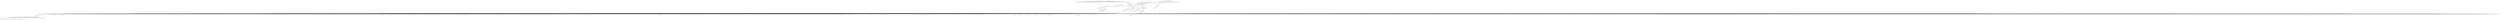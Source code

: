 digraph Tree {
	"t0" [label = "[document]"];
	"t3" [label = "head"];
	"t5" [label = "meta"];
	"t7" [label = "meta"];
	"t9" [label = "link"];
	"t11" [label = "link"];
	"t13" [label = "meta"];
	"t15" [label = "title"];
	"t17" [label = "style"];
	"t19" [label = "style"];
	"t21" [label = "style"];
	"t23" [label = "style"];
	"t25" [label = "link"];
	"t33" [label = "style"];
	"t35" [label = "style"];
	"t37" [label = "script"];
	"t39" [label = "script"];
	"t41" [label = "script"];
	"t43" [label = "script"];
	"t45" [label = "script"];
	"t47" [label = "script"];
	"t49" [label = "script"];
	"t51" [label = "script"];
	"t53" [label = "script"];
	"t56" [label = "body"];
	"t58" [label = "div"];
	"t60" [label = "a"];
	"t63" [label = "div"];
	"t65" [label = "div"];
	"t67" [label = "div"];
	"t69" [label = "div"];
	"t71" [label = "div"];
	"t73" [label = "div"];
	"t75" [label = "a"];
	"t77" [label = "img"];
	"t83" [label = "div"];
	"t85" [label = "div"];
	"t86" [label = "strong"];
	"t88" [label = "a"];
	"t89" [label = "span"];
	"t95" [label = "div"];
	"t97" [label = "form"];
	"t98" [label = "div"];
	"t99" [label = "div"];
	"t101" [label = "h2"];
	"t103" [label = "div"];
	"t105" [label = "label"];
	"t107" [label = "input"];
	"t110" [label = "div"];
	"t111" [label = "input"];
	"t113" [label = "input"];
	"t118" [label = "div"];
	"t120" [label = "a"];
	"t122" [label = "a"];
	"t124" [label = "a"];
	"t127" [label = "div"];
	"t138" [label = "div"];
	"t139" [label = "div"];
	"t141" [label = "ul"];
	"t142" [label = "li"];
	"t143" [label = "a"];
	"t145" [label = "li"];
	"t146" [label = "a"];
	"t148" [label = "li"];
	"t149" [label = "a"];
	"t152" [label = "ul"];
	"t153" [label = "li"];
	"t154" [label = "a"];
	"t156" [label = "li"];
	"t157" [label = "a"];
	"t159" [label = "li"];
	"t160" [label = "a"];
	"t166" [label = "div"];
	"t172" [label = "div"];
	"t174" [label = "div"];
	"t176" [label = "div"];
	"t178" [label = "div"];
	"t182" [label = "div"];
	"t183" [label = "div"];
	"t185" [label = "a"];
	"t187" [label = "h1"];
	"t189" [label = "div"];
	"t191" [label = "div"];
	"t193" [label = "div"];
	"t195" [label = "div"];
	"t197" [label = "div"];
	"t199" [label = "span"];
	"t201" [label = "div"];
	"t203" [label = "div"];
	"t204" [label = "div"];
	"t205" [label = "div"];
	"t206" [label = "div"];
	"t208" [label = "div"];
	"t210" [label = "div"];
	"t212" [label = "ul"];
	"t214" [label = "ul"];
	"t216" [label = "li"];
	"t217" [label = "a"];
	"t218" [label = "strong"];
	"t220" [label = "li"];
	"t221" [label = "a"];
	"t222" [label = "strong"];
	"t224" [label = "li"];
	"t225" [label = "a"];
	"t226" [label = "strong"];
	"t228" [label = "li"];
	"t229" [label = "a"];
	"t230" [label = "strong"];
	"t232" [label = "li"];
	"t233" [label = "a"];
	"t234" [label = "strong"];
	"t236" [label = "li"];
	"t237" [label = "a"];
	"t238" [label = "strong"];
	"t240" [label = "li"];
	"t241" [label = "a"];
	"t242" [label = "strong"];
	"t244" [label = "li"];
	"t245" [label = "a"];
	"t246" [label = "strong"];
	"t248" [label = "li"];
	"t249" [label = "a"];
	"t250" [label = "strong"];
	"t252" [label = "li"];
	"t253" [label = "a"];
	"t254" [label = "strong"];
	"t256" [label = "li"];
	"t257" [label = "a"];
	"t258" [label = "strong"];
	"t260" [label = "li"];
	"t261" [label = "a"];
	"t262" [label = "strong"];
	"t264" [label = "li"];
	"t265" [label = "a"];
	"t266" [label = "strong"];
	"t268" [label = "li"];
	"t269" [label = "a"];
	"t270" [label = "strong"];
	"t272" [label = "li"];
	"t273" [label = "a"];
	"t274" [label = "strong"];
	"t276" [label = "li"];
	"t277" [label = "a"];
	"t278" [label = "strong"];
	"t280" [label = "li"];
	"t281" [label = "a"];
	"t282" [label = "strong"];
	"t284" [label = "li"];
	"t285" [label = "a"];
	"t286" [label = "strong"];
	"t288" [label = "li"];
	"t289" [label = "a"];
	"t290" [label = "strong"];
	"t294" [label = "li"];
	"t295" [label = "a"];
	"t296" [label = "span"];
	"t297" [label = "strong"];
	"t302" [label = "p"];
	"t304" [label = "p"];
	"t306" [label = "p"];
	"t308" [label = "p"];
	"t309" [label = "strong"];
	"t310" [label = "em"];
	"t312" [label = "p"];
	"t314" [label = "p"];
	"t316" [label = "p"];
	"t318" [label = "p"];
	"t320" [label = "p"];
	"t322" [label = "p"];
	"t324" [label = "p"];
	"t326" [label = "p"];
	"t328" [label = "p"];
	"t330" [label = "p"];
	"t331" [label = "em"];
	"t333" [label = "p"];
	"t335" [label = "p"];
	"t337" [label = "h2"];
	"t338" [label = "strong"];
	"t340" [label = "p"];
	"t342" [label = "p"];
	"t344" [label = "p"];
	"t346" [label = "p"];
	"t348" [label = "p"];
	"t350" [label = "p"];
	"t352" [label = "p"];
	"t354" [label = "p"];
	"t356" [label = "p"];
	"t358" [label = "em"];
	"t361" [label = "p"];
	"t363" [label = "p"];
	"t365" [label = "p"];
	"t367" [label = "p"];
	"t369" [label = "p"];
	"t371" [label = "p"];
	"t373" [label = "p"];
	"t375" [label = "p"];
	"t377" [label = "p"];
	"t379" [label = "p"];
	"t381" [label = "p"];
	"t383" [label = "p"];
	"t385" [label = "p"];
	"t387" [label = "p"];
	"t389" [label = "p"];
	"t391" [label = "p"];
	"t393" [label = "p"];
	"t395" [label = "p"];
	"t397" [label = "p"];
	"t399" [label = "p"];
	"t401" [label = "p"];
	"t403" [label = "p"];
	"t405" [label = "p"];
	"t407" [label = "p"];
	"t409" [label = "p"];
	"t411" [label = "p"];
	"t413" [label = "p"];
	"t415" [label = "p"];
	"t417" [label = "p"];
	"t419" [label = "p"];
	"t421" [label = "p"];
	"t423" [label = "p"];
	"t425" [label = "p"];
	"t427" [label = "p"];
	"t429" [label = "p"];
	"t431" [label = "p"];
	"t433" [label = "p"];
	"t435" [label = "p"];
	"t437" [label = "p"];
	"t439" [label = "p"];
	"t441" [label = "p"];
	"t443" [label = "p"];
	"t445" [label = "p"];
	"t447" [label = "p"];
	"t449" [label = "p"];
	"t451" [label = "p"];
	"t453" [label = "p"];
	"t455" [label = "p"];
	"t457" [label = "p"];
	"t459" [label = "p"];
	"t461" [label = "p"];
	"t463" [label = "p"];
	"t465" [label = "p"];
	"t467" [label = "p"];
	"t469" [label = "p"];
	"t471" [label = "p"];
	"t473" [label = "p"];
	"t475" [label = "p"];
	"t477" [label = "p"];
	"t479" [label = "p"];
	"t481" [label = "p"];
	"t483" [label = "p"];
	"t485" [label = "p"];
	"t487" [label = "p"];
	"t489" [label = "p"];
	"t491" [label = "p"];
	"t493" [label = "p"];
	"t495" [label = "p"];
	"t497" [label = "p"];
	"t499" [label = "p"];
	"t501" [label = "p"];
	"t503" [label = "p"];
	"t505" [label = "p"];
	"t507" [label = "p"];
	"t509" [label = "p"];
	"t511" [label = "p"];
	"t513" [label = "p"];
	"t515" [label = "p"];
	"t517" [label = "p"];
	"t519" [label = "p"];
	"t521" [label = "p"];
	"t523" [label = "p"];
	"t525" [label = "p"];
	"t527" [label = "p"];
	"t529" [label = "p"];
	"t531" [label = "p"];
	"t533" [label = "p"];
	"t535" [label = "p"];
	"t537" [label = "p"];
	"t539" [label = "p"];
	"t541" [label = "p"];
	"t543" [label = "p"];
	"t545" [label = "p"];
	"t547" [label = "p"];
	"t549" [label = "p"];
	"t551" [label = "p"];
	"t553" [label = "p"];
	"t555" [label = "p"];
	"t557" [label = "p"];
	"t559" [label = "p"];
	"t561" [label = "p"];
	"t563" [label = "p"];
	"t565" [label = "p"];
	"t567" [label = "p"];
	"t569" [label = "p"];
	"t571" [label = "p"];
	"t573" [label = "p"];
	"t575" [label = "p"];
	"t577" [label = "p"];
	"t578" [label = "em"];
	"t580" [label = "p"];
	"t582" [label = "p"];
	"t583" [label = "em"];
	"t585" [label = "p"];
	"t587" [label = "p"];
	"t589" [label = "p"];
	"t591" [label = "p"];
	"t593" [label = "p"];
	"t594" [label = "em"];
	"t596" [label = "p"];
	"t598" [label = "em"];
	"t600" [label = "p"];
	"t602" [label = "p"];
	"t604" [label = "p"];
	"t606" [label = "div"];
	"t607" [label = "a"];
	"t608" [label = "h2"];
	"t609" [label = "strong"];
	"t611" [label = "p"];
	"t613" [label = "p"];
	"t615" [label = "p"];
	"t617" [label = "p"];
	"t619" [label = "p"];
	"t621" [label = "p"];
	"t623" [label = "p"];
	"t625" [label = "p"];
	"t627" [label = "p"];
	"t629" [label = "p"];
	"t631" [label = "p"];
	"t633" [label = "p"];
	"t635" [label = "p"];
	"t637" [label = "p"];
	"t639" [label = "p"];
	"t641" [label = "p"];
	"t643" [label = "p"];
	"t645" [label = "p"];
	"t647" [label = "p"];
	"t649" [label = "p"];
	"t651" [label = "p"];
	"t653" [label = "p"];
	"t655" [label = "p"];
	"t657" [label = "p"];
	"t659" [label = "p"];
	"t661" [label = "p"];
	"t663" [label = "p"];
	"t665" [label = "p"];
	"t667" [label = "p"];
	"t669" [label = "p"];
	"t671" [label = "p"];
	"t673" [label = "p"];
	"t675" [label = "p"];
	"t677" [label = "p"];
	"t679" [label = "p"];
	"t681" [label = "p"];
	"t683" [label = "p"];
	"t685" [label = "p"];
	"t687" [label = "p"];
	"t689" [label = "p"];
	"t691" [label = "p"];
	"t693" [label = "p"];
	"t695" [label = "p"];
	"t697" [label = "p"];
	"t699" [label = "p"];
	"t701" [label = "p"];
	"t703" [label = "p"];
	"t705" [label = "p"];
	"t707" [label = "p"];
	"t709" [label = "em"];
	"t711" [label = "p"];
	"t713" [label = "p"];
	"t714" [label = "em"];
	"t716" [label = "p"];
	"t718" [label = "p"];
	"t720" [label = "p"];
	"t722" [label = "p"];
	"t724" [label = "p"];
	"t726" [label = "p"];
	"t728" [label = "p"];
	"t730" [label = "p"];
	"t732" [label = "p"];
	"t734" [label = "p"];
	"t736" [label = "p"];
	"t738" [label = "em"];
	"t740" [label = "p"];
	"t742" [label = "p"];
	"t744" [label = "p"];
	"t745" [label = "em"];
	"t747" [label = "p"];
	"t749" [label = "p"];
	"t751" [label = "p"];
	"t753" [label = "p"];
	"t755" [label = "p"];
	"t757" [label = "p"];
	"t758" [label = "em"];
	"t760" [label = "p"];
	"t762" [label = "p"];
	"t764" [label = "div"];
	"t765" [label = "a"];
	"t766" [label = "h2"];
	"t767" [label = "strong"];
	"t769" [label = "p"];
	"t771" [label = "p"];
	"t773" [label = "p"];
	"t775" [label = "p"];
	"t777" [label = "p"];
	"t779" [label = "p"];
	"t781" [label = "p"];
	"t783" [label = "p"];
	"t785" [label = "p"];
	"t787" [label = "p"];
	"t789" [label = "p"];
	"t791" [label = "p"];
	"t793" [label = "p"];
	"t795" [label = "p"];
	"t797" [label = "p"];
	"t799" [label = "p"];
	"t801" [label = "p"];
	"t803" [label = "p"];
	"t805" [label = "p"];
	"t806" [label = "em"];
	"t808" [label = "p"];
	"t810" [label = "p"];
	"t812" [label = "div"];
	"t813" [label = "a"];
	"t814" [label = "h2"];
	"t815" [label = "strong"];
	"t817" [label = "p"];
	"t819" [label = "p"];
	"t821" [label = "em"];
	"t823" [label = "p"];
	"t825" [label = "p"];
	"t827" [label = "p"];
	"t829" [label = "p"];
	"t831" [label = "p"];
	"t833" [label = "p"];
	"t835" [label = "p"];
	"t837" [label = "p"];
	"t839" [label = "p"];
	"t841" [label = "div"];
	"t842" [label = "a"];
	"t843" [label = "h2"];
	"t844" [label = "strong"];
	"t846" [label = "p"];
	"t848" [label = "p"];
	"t850" [label = "p"];
	"t852" [label = "p"];
	"t854" [label = "p"];
	"t856" [label = "p"];
	"t858" [label = "p"];
	"t860" [label = "p"];
	"t862" [label = "p"];
	"t864" [label = "p"];
	"t866" [label = "p"];
	"t868" [label = "p"];
	"t870" [label = "p"];
	"t872" [label = "p"];
	"t874" [label = "p"];
	"t876" [label = "p"];
	"t878" [label = "p"];
	"t880" [label = "p"];
	"t882" [label = "p"];
	"t884" [label = "p"];
	"t886" [label = "p"];
	"t888" [label = "p"];
	"t890" [label = "p"];
	"t892" [label = "p"];
	"t894" [label = "p"];
	"t896" [label = "p"];
	"t898" [label = "p"];
	"t900" [label = "p"];
	"t902" [label = "p"];
	"t904" [label = "p"];
	"t906" [label = "em"];
	"t908" [label = "p"];
	"t910" [label = "p"];
	"t912" [label = "p"];
	"t913" [label = "em"];
	"t915" [label = "p"];
	"t917" [label = "p"];
	"t919" [label = "p"];
	"t921" [label = "p"];
	"t923" [label = "p"];
	"t925" [label = "p"];
	"t927" [label = "p"];
	"t929" [label = "p"];
	"t931" [label = "p"];
	"t933" [label = "p"];
	"t935" [label = "p"];
	"t936" [label = "em"];
	"t938" [label = "p"];
	"t940" [label = "p"];
	"t942" [label = "p"];
	"t943" [label = "em"];
	"t945" [label = "p"];
	"t947" [label = "p"];
	"t949" [label = "div"];
	"t950" [label = "a"];
	"t951" [label = "h2"];
	"t952" [label = "strong"];
	"t954" [label = "p"];
	"t956" [label = "p"];
	"t958" [label = "em"];
	"t960" [label = "p"];
	"t962" [label = "p"];
	"t964" [label = "p"];
	"t966" [label = "p"];
	"t968" [label = "p"];
	"t970" [label = "p"];
	"t972" [label = "p"];
	"t974" [label = "p"];
	"t976" [label = "p"];
	"t978" [label = "p"];
	"t979" [label = "em"];
	"t981" [label = "p"];
	"t983" [label = "p"];
	"t985" [label = "p"];
	"t987" [label = "p"];
	"t989" [label = "p"];
	"t991" [label = "p"];
	"t993" [label = "p"];
	"t994" [label = "em"];
	"t996" [label = "p"];
	"t998" [label = "p"];
	"t1000" [label = "p"];
	"t1002" [label = "p"];
	"t1004" [label = "p"];
	"t1005" [label = "em"];
	"t1007" [label = "p"];
	"t1009" [label = "p"];
	"t1011" [label = "p"];
	"t1013" [label = "p"];
	"t1015" [label = "p"];
	"t1017" [label = "p"];
	"t1019" [label = "p"];
	"t1021" [label = "p"];
	"t1023" [label = "p"];
	"t1025" [label = "p"];
	"t1027" [label = "div"];
	"t1028" [label = "a"];
	"t1029" [label = "h2"];
	"t1030" [label = "strong"];
	"t1032" [label = "p"];
	"t1034" [label = "p"];
	"t1036" [label = "p"];
	"t1038" [label = "p"];
	"t1040" [label = "p"];
	"t1042" [label = "p"];
	"t1044" [label = "p"];
	"t1046" [label = "p"];
	"t1048" [label = "p"];
	"t1049" [label = "em"];
	"t1051" [label = "p"];
	"t1053" [label = "p"];
	"t1055" [label = "div"];
	"t1056" [label = "a"];
	"t1057" [label = "h2"];
	"t1058" [label = "strong"];
	"t1060" [label = "p"];
	"t1062" [label = "p"];
	"t1064" [label = "em"];
	"t1066" [label = "p"];
	"t1068" [label = "p"];
	"t1070" [label = "p"];
	"t1072" [label = "p"];
	"t1074" [label = "p"];
	"t1076" [label = "p"];
	"t1078" [label = "p"];
	"t1080" [label = "div"];
	"t1081" [label = "a"];
	"t1082" [label = "h2"];
	"t1083" [label = "strong"];
	"t1085" [label = "p"];
	"t1087" [label = "p"];
	"t1089" [label = "p"];
	"t1091" [label = "p"];
	"t1093" [label = "p"];
	"t1095" [label = "p"];
	"t1097" [label = "p"];
	"t1099" [label = "p"];
	"t1101" [label = "p"];
	"t1103" [label = "p"];
	"t1105" [label = "p"];
	"t1107" [label = "p"];
	"t1109" [label = "p"];
	"t1111" [label = "p"];
	"t1112" [label = "em"];
	"t1114" [label = "p"];
	"t1116" [label = "p"];
	"t1118" [label = "div"];
	"t1119" [label = "a"];
	"t1120" [label = "h2"];
	"t1121" [label = "strong"];
	"t1123" [label = "p"];
	"t1125" [label = "p"];
	"t1127" [label = "em"];
	"t1129" [label = "p"];
	"t1131" [label = "p"];
	"t1133" [label = "p"];
	"t1134" [label = "em"];
	"t1136" [label = "p"];
	"t1138" [label = "p"];
	"t1140" [label = "p"];
	"t1141" [label = "em"];
	"t1143" [label = "p"];
	"t1145" [label = "p"];
	"t1147" [label = "p"];
	"t1149" [label = "p"];
	"t1151" [label = "p"];
	"t1153" [label = "p"];
	"t1155" [label = "p"];
	"t1157" [label = "p"];
	"t1159" [label = "div"];
	"t1160" [label = "a"];
	"t1161" [label = "h2"];
	"t1162" [label = "strong"];
	"t1164" [label = "p"];
	"t1166" [label = "p"];
	"t1168" [label = "p"];
	"t1170" [label = "p"];
	"t1172" [label = "p"];
	"t1174" [label = "p"];
	"t1176" [label = "p"];
	"t1178" [label = "em"];
	"t1180" [label = "p"];
	"t1182" [label = "p"];
	"t1184" [label = "p"];
	"t1186" [label = "p"];
	"t1188" [label = "em"];
	"t1190" [label = "p"];
	"t1192" [label = "p"];
	"t1194" [label = "p"];
	"t1196" [label = "p"];
	"t1198" [label = "p"];
	"t1200" [label = "p"];
	"t1202" [label = "p"];
	"t1204" [label = "p"];
	"t1206" [label = "p"];
	"t1208" [label = "p"];
	"t1210" [label = "p"];
	"t1212" [label = "p"];
	"t1214" [label = "p"];
	"t1216" [label = "p"];
	"t1218" [label = "p"];
	"t1220" [label = "p"];
	"t1222" [label = "p"];
	"t1224" [label = "p"];
	"t1226" [label = "p"];
	"t1228" [label = "p"];
	"t1230" [label = "p"];
	"t1232" [label = "em"];
	"t1234" [label = "p"];
	"t1235" [label = "em"];
	"t1237" [label = "p"];
	"t1238" [label = "em"];
	"t1240" [label = "p"];
	"t1242" [label = "p"];
	"t1244" [label = "p"];
	"t1246" [label = "em"];
	"t1248" [label = "p"];
	"t1249" [label = "em"];
	"t1251" [label = "p"];
	"t1252" [label = "em"];
	"t1254" [label = "p"];
	"t1255" [label = "em"];
	"t1257" [label = "p"];
	"t1258" [label = "em"];
	"t1260" [label = "p"];
	"t1261" [label = "em"];
	"t1263" [label = "p"];
	"t1264" [label = "em"];
	"t1266" [label = "p"];
	"t1267" [label = "em"];
	"t1269" [label = "p"];
	"t1271" [label = "p"];
	"t1273" [label = "p"];
	"t1275" [label = "p"];
	"t1277" [label = "p"];
	"t1279" [label = "p"];
	"t1281" [label = "p"];
	"t1283" [label = "p"];
	"t1285" [label = "p"];
	"t1287" [label = "p"];
	"t1289" [label = "p"];
	"t1291" [label = "p"];
	"t1293" [label = "p"];
	"t1295" [label = "p"];
	"t1297" [label = "p"];
	"t1299" [label = "p"];
	"t1301" [label = "p"];
	"t1303" [label = "p"];
	"t1305" [label = "p"];
	"t1307" [label = "p"];
	"t1309" [label = "p"];
	"t1311" [label = "p"];
	"t1313" [label = "p"];
	"t1315" [label = "p"];
	"t1317" [label = "p"];
	"t1319" [label = "p"];
	"t1321" [label = "p"];
	"t1323" [label = "p"];
	"t1325" [label = "p"];
	"t1327" [label = "div"];
	"t1328" [label = "a"];
	"t1329" [label = "h2"];
	"t1330" [label = "strong"];
	"t1332" [label = "p"];
	"t1334" [label = "p"];
	"t1336" [label = "p"];
	"t1338" [label = "p"];
	"t1340" [label = "em"];
	"t1342" [label = "p"];
	"t1344" [label = "p"];
	"t1346" [label = "p"];
	"t1348" [label = "p"];
	"t1350" [label = "p"];
	"t1352" [label = "p"];
	"t1354" [label = "p"];
	"t1356" [label = "p"];
	"t1358" [label = "p"];
	"t1360" [label = "p"];
	"t1362" [label = "p"];
	"t1364" [label = "p"];
	"t1366" [label = "p"];
	"t1368" [label = "p"];
	"t1370" [label = "p"];
	"t1372" [label = "p"];
	"t1374" [label = "p"];
	"t1376" [label = "p"];
	"t1378" [label = "p"];
	"t1380" [label = "p"];
	"t1382" [label = "p"];
	"t1384" [label = "p"];
	"t1386" [label = "p"];
	"t1388" [label = "em"];
	"t1390" [label = "p"];
	"t1392" [label = "p"];
	"t1394" [label = "p"];
	"t1396" [label = "p"];
	"t1398" [label = "p"];
	"t1400" [label = "p"];
	"t1402" [label = "p"];
	"t1404" [label = "p"];
	"t1406" [label = "p"];
	"t1408" [label = "p"];
	"t1410" [label = "p"];
	"t1412" [label = "p"];
	"t1414" [label = "p"];
	"t1416" [label = "p"];
	"t1418" [label = "p"];
	"t1420" [label = "p"];
	"t1422" [label = "p"];
	"t1424" [label = "p"];
	"t1426" [label = "p"];
	"t1428" [label = "p"];
	"t1430" [label = "p"];
	"t1432" [label = "p"];
	"t1434" [label = "p"];
	"t1436" [label = "p"];
	"t1438" [label = "p"];
	"t1440" [label = "p"];
	"t1442" [label = "p"];
	"t1444" [label = "em"];
	"t1446" [label = "p"];
	"t1448" [label = "p"];
	"t1450" [label = "p"];
	"t1452" [label = "p"];
	"t1454" [label = "p"];
	"t1456" [label = "p"];
	"t1458" [label = "p"];
	"t1460" [label = "p"];
	"t1462" [label = "p"];
	"t1464" [label = "p"];
	"t1465" [label = "em"];
	"t1467" [label = "p"];
	"t1469" [label = "p"];
	"t1470" [label = "em"];
	"t1472" [label = "p"];
	"t1474" [label = "p"];
	"t1476" [label = "p"];
	"t1478" [label = "p"];
	"t1479" [label = "em"];
	"t1481" [label = "p"];
	"t1483" [label = "p"];
	"t1485" [label = "p"];
	"t1487" [label = "em"];
	"t1489" [label = "p"];
	"t1491" [label = "p"];
	"t1493" [label = "p"];
	"t1495" [label = "p"];
	"t1497" [label = "p"];
	"t1499" [label = "p"];
	"t1501" [label = "p"];
	"t1503" [label = "p"];
	"t1505" [label = "p"];
	"t1507" [label = "p"];
	"t1509" [label = "p"];
	"t1511" [label = "p"];
	"t1513" [label = "p"];
	"t1515" [label = "p"];
	"t1517" [label = "p"];
	"t1519" [label = "p"];
	"t1521" [label = "p"];
	"t1522" [label = "em"];
	"t1524" [label = "p"];
	"t1525" [label = "em"];
	"t1527" [label = "p"];
	"t1528" [label = "em"];
	"t1530" [label = "p"];
	"t1531" [label = "em"];
	"t1533" [label = "p"];
	"t1534" [label = "em"];
	"t1536" [label = "p"];
	"t1537" [label = "em"];
	"t1539" [label = "p"];
	"t1541" [label = "p"];
	"t1543" [label = "p"];
	"t1545" [label = "p"];
	"t1547" [label = "p"];
	"t1549" [label = "p"];
	"t1551" [label = "p"];
	"t1553" [label = "p"];
	"t1555" [label = "p"];
	"t1557" [label = "p"];
	"t1559" [label = "p"];
	"t1561" [label = "p"];
	"t1563" [label = "p"];
	"t1565" [label = "p"];
	"t1567" [label = "p"];
	"t1569" [label = "em"];
	"t1571" [label = "p"];
	"t1573" [label = "p"];
	"t1575" [label = "p"];
	"t1577" [label = "p"];
	"t1579" [label = "p"];
	"t1581" [label = "p"];
	"t1583" [label = "em"];
	"t1585" [label = "p"];
	"t1587" [label = "p"];
	"t1589" [label = "p"];
	"t1591" [label = "p"];
	"t1593" [label = "p"];
	"t1595" [label = "p"];
	"t1597" [label = "p"];
	"t1599" [label = "p"];
	"t1601" [label = "p"];
	"t1603" [label = "p"];
	"t1605" [label = "p"];
	"t1607" [label = "p"];
	"t1609" [label = "p"];
	"t1611" [label = "em"];
	"t1613" [label = "p"];
	"t1615" [label = "p"];
	"t1617" [label = "p"];
	"t1619" [label = "p"];
	"t1621" [label = "p"];
	"t1623" [label = "p"];
	"t1625" [label = "p"];
	"t1627" [label = "p"];
	"t1629" [label = "p"];
	"t1631" [label = "p"];
	"t1633" [label = "p"];
	"t1635" [label = "p"];
	"t1637" [label = "p"];
	"t1639" [label = "p"];
	"t1641" [label = "p"];
	"t1643" [label = "p"];
	"t1645" [label = "p"];
	"t1647" [label = "p"];
	"t1649" [label = "p"];
	"t1651" [label = "p"];
	"t1653" [label = "p"];
	"t1655" [label = "p"];
	"t1657" [label = "p"];
	"t1659" [label = "p"];
	"t1661" [label = "p"];
	"t1663" [label = "p"];
	"t1665" [label = "p"];
	"t1667" [label = "p"];
	"t1669" [label = "p"];
	"t1671" [label = "p"];
	"t1673" [label = "p"];
	"t1675" [label = "p"];
	"t1677" [label = "p"];
	"t1679" [label = "p"];
	"t1681" [label = "p"];
	"t1683" [label = "p"];
	"t1685" [label = "p"];
	"t1687" [label = "p"];
	"t1689" [label = "p"];
	"t1691" [label = "p"];
	"t1693" [label = "p"];
	"t1695" [label = "em"];
	"t1697" [label = "p"];
	"t1699" [label = "p"];
	"t1701" [label = "p"];
	"t1703" [label = "p"];
	"t1705" [label = "p"];
	"t1707" [label = "p"];
	"t1709" [label = "p"];
	"t1711" [label = "p"];
	"t1713" [label = "p"];
	"t1715" [label = "p"];
	"t1717" [label = "p"];
	"t1719" [label = "p"];
	"t1721" [label = "p"];
	"t1723" [label = "p"];
	"t1725" [label = "p"];
	"t1727" [label = "p"];
	"t1729" [label = "p"];
	"t1731" [label = "p"];
	"t1733" [label = "p"];
	"t1735" [label = "p"];
	"t1737" [label = "p"];
	"t1739" [label = "p"];
	"t1741" [label = "p"];
	"t1743" [label = "p"];
	"t1745" [label = "em"];
	"t1747" [label = "p"];
	"t1749" [label = "p"];
	"t1751" [label = "p"];
	"t1753" [label = "p"];
	"t1754" [label = "em"];
	"t1756" [label = "p"];
	"t1758" [label = "em"];
	"t1760" [label = "p"];
	"t1762" [label = "p"];
	"t1764" [label = "p"];
	"t1766" [label = "p"];
	"t1768" [label = "p"];
	"t1770" [label = "p"];
	"t1772" [label = "p"];
	"t1774" [label = "div"];
	"t1775" [label = "a"];
	"t1776" [label = "h2"];
	"t1777" [label = "strong"];
	"t1779" [label = "p"];
	"t1781" [label = "p"];
	"t1783" [label = "p"];
	"t1785" [label = "p"];
	"t1787" [label = "p"];
	"t1789" [label = "p"];
	"t1791" [label = "p"];
	"t1793" [label = "p"];
	"t1795" [label = "p"];
	"t1797" [label = "p"];
	"t1799" [label = "p"];
	"t1801" [label = "p"];
	"t1803" [label = "p"];
	"t1805" [label = "p"];
	"t1807" [label = "p"];
	"t1809" [label = "p"];
	"t1811" [label = "p"];
	"t1813" [label = "p"];
	"t1815" [label = "p"];
	"t1817" [label = "p"];
	"t1819" [label = "p"];
	"t1821" [label = "p"];
	"t1823" [label = "p"];
	"t1825" [label = "p"];
	"t1827" [label = "p"];
	"t1829" [label = "p"];
	"t1831" [label = "p"];
	"t1833" [label = "p"];
	"t1835" [label = "p"];
	"t1837" [label = "p"];
	"t1839" [label = "p"];
	"t1841" [label = "p"];
	"t1843" [label = "p"];
	"t1845" [label = "em"];
	"t1847" [label = "p"];
	"t1849" [label = "p"];
	"t1851" [label = "p"];
	"t1852" [label = "em"];
	"t1854" [label = "p"];
	"t1856" [label = "p"];
	"t1858" [label = "p"];
	"t1860" [label = "p"];
	"t1862" [label = "p"];
	"t1864" [label = "p"];
	"t1866" [label = "p"];
	"t1868" [label = "em"];
	"t1870" [label = "p"];
	"t1872" [label = "p"];
	"t1874" [label = "p"];
	"t1876" [label = "p"];
	"t1878" [label = "p"];
	"t1880" [label = "p"];
	"t1882" [label = "p"];
	"t1884" [label = "p"];
	"t1886" [label = "p"];
	"t1888" [label = "p"];
	"t1890" [label = "p"];
	"t1892" [label = "p"];
	"t1894" [label = "p"];
	"t1896" [label = "p"];
	"t1898" [label = "p"];
	"t1900" [label = "p"];
	"t1902" [label = "p"];
	"t1904" [label = "p"];
	"t1906" [label = "p"];
	"t1908" [label = "p"];
	"t1910" [label = "p"];
	"t1912" [label = "p"];
	"t1914" [label = "p"];
	"t1916" [label = "p"];
	"t1918" [label = "p"];
	"t1920" [label = "p"];
	"t1922" [label = "em"];
	"t1924" [label = "p"];
	"t1926" [label = "p"];
	"t1928" [label = "p"];
	"t1930" [label = "p"];
	"t1932" [label = "p"];
	"t1934" [label = "p"];
	"t1936" [label = "p"];
	"t1938" [label = "p"];
	"t1940" [label = "p"];
	"t1942" [label = "p"];
	"t1944" [label = "p"];
	"t1946" [label = "p"];
	"t1948" [label = "p"];
	"t1950" [label = "p"];
	"t1952" [label = "p"];
	"t1954" [label = "p"];
	"t1956" [label = "p"];
	"t1958" [label = "p"];
	"t1960" [label = "p"];
	"t1962" [label = "p"];
	"t1964" [label = "p"];
	"t1966" [label = "p"];
	"t1968" [label = "p"];
	"t1970" [label = "p"];
	"t1972" [label = "p"];
	"t1974" [label = "p"];
	"t1976" [label = "p"];
	"t1978" [label = "p"];
	"t1980" [label = "p"];
	"t1982" [label = "p"];
	"t1984" [label = "p"];
	"t1986" [label = "p"];
	"t1988" [label = "p"];
	"t1990" [label = "p"];
	"t1992" [label = "p"];
	"t1994" [label = "p"];
	"t1996" [label = "p"];
	"t1998" [label = "p"];
	"t2000" [label = "p"];
	"t2002" [label = "p"];
	"t2004" [label = "p"];
	"t2006" [label = "p"];
	"t2008" [label = "p"];
	"t2010" [label = "p"];
	"t2012" [label = "p"];
	"t2014" [label = "p"];
	"t2016" [label = "p"];
	"t2018" [label = "p"];
	"t2020" [label = "p"];
	"t2022" [label = "p"];
	"t2024" [label = "p"];
	"t2026" [label = "p"];
	"t2028" [label = "p"];
	"t2030" [label = "p"];
	"t2032" [label = "p"];
	"t2034" [label = "p"];
	"t2036" [label = "p"];
	"t2038" [label = "p"];
	"t2040" [label = "p"];
	"t2042" [label = "p"];
	"t2044" [label = "p"];
	"t2046" [label = "p"];
	"t2048" [label = "p"];
	"t2050" [label = "p"];
	"t2052" [label = "p"];
	"t2054" [label = "p"];
	"t2056" [label = "p"];
	"t2058" [label = "p"];
	"t2060" [label = "p"];
	"t2062" [label = "p"];
	"t2064" [label = "p"];
	"t2066" [label = "em"];
	"t2068" [label = "p"];
	"t2070" [label = "p"];
	"t2072" [label = "em"];
	"t2074" [label = "p"];
	"t2076" [label = "p"];
	"t2078" [label = "p"];
	"t2079" [label = "em"];
	"t2081" [label = "p"];
	"t2083" [label = "p"];
	"t2085" [label = "div"];
	"t2086" [label = "a"];
	"t2087" [label = "h2"];
	"t2088" [label = "strong"];
	"t2090" [label = "p"];
	"t2092" [label = "p"];
	"t2094" [label = "em"];
	"t2096" [label = "p"];
	"t2098" [label = "p"];
	"t2100" [label = "p"];
	"t2102" [label = "p"];
	"t2104" [label = "p"];
	"t2106" [label = "p"];
	"t2108" [label = "p"];
	"t2110" [label = "p"];
	"t2112" [label = "div"];
	"t2113" [label = "a"];
	"t2114" [label = "h2"];
	"t2115" [label = "strong"];
	"t2117" [label = "p"];
	"t2119" [label = "p"];
	"t2121" [label = "p"];
	"t2123" [label = "p"];
	"t2125" [label = "p"];
	"t2127" [label = "p"];
	"t2129" [label = "p"];
	"t2131" [label = "p"];
	"t2133" [label = "p"];
	"t2135" [label = "p"];
	"t2137" [label = "p"];
	"t2139" [label = "p"];
	"t2141" [label = "p"];
	"t2143" [label = "p"];
	"t2145" [label = "p"];
	"t2147" [label = "p"];
	"t2149" [label = "p"];
	"t2151" [label = "p"];
	"t2153" [label = "p"];
	"t2155" [label = "p"];
	"t2157" [label = "p"];
	"t2159" [label = "em"];
	"t2161" [label = "p"];
	"t2163" [label = "p"];
	"t2164" [label = "em"];
	"t2166" [label = "p"];
	"t2168" [label = "p"];
	"t2170" [label = "p"];
	"t2172" [label = "p"];
	"t2174" [label = "p"];
	"t2176" [label = "p"];
	"t2178" [label = "p"];
	"t2180" [label = "p"];
	"t2182" [label = "p"];
	"t2184" [label = "p"];
	"t2186" [label = "p"];
	"t2188" [label = "em"];
	"t2190" [label = "p"];
	"t2192" [label = "p"];
	"t2193" [label = "em"];
	"t2195" [label = "p"];
	"t2197" [label = "p"];
	"t2199" [label = "p"];
	"t2201" [label = "p"];
	"t2203" [label = "p"];
	"t2205" [label = "p"];
	"t2207" [label = "p"];
	"t2209" [label = "p"];
	"t2211" [label = "p"];
	"t2213" [label = "p"];
	"t2215" [label = "p"];
	"t2217" [label = "p"];
	"t2219" [label = "p"];
	"t2221" [label = "p"];
	"t2223" [label = "p"];
	"t2225" [label = "p"];
	"t2227" [label = "p"];
	"t2229" [label = "p"];
	"t2231" [label = "p"];
	"t2233" [label = "p"];
	"t2235" [label = "p"];
	"t2237" [label = "p"];
	"t2239" [label = "p"];
	"t2241" [label = "p"];
	"t2243" [label = "p"];
	"t2245" [label = "p"];
	"t2247" [label = "p"];
	"t2249" [label = "p"];
	"t2251" [label = "p"];
	"t2253" [label = "p"];
	"t2255" [label = "p"];
	"t2256" [label = "em"];
	"t2258" [label = "p"];
	"t2260" [label = "p"];
	"t2262" [label = "p"];
	"t2264" [label = "p"];
	"t2266" [label = "p"];
	"t2267" [label = "em"];
	"t2269" [label = "p"];
	"t2270" [label = "em"];
	"t2272" [label = "p"];
	"t2273" [label = "em"];
	"t2275" [label = "p"];
	"t2276" [label = "em"];
	"t2278" [label = "p"];
	"t2279" [label = "em"];
	"t2281" [label = "p"];
	"t2282" [label = "em"];
	"t2284" [label = "p"];
	"t2285" [label = "em"];
	"t2287" [label = "p"];
	"t2288" [label = "em"];
	"t2290" [label = "p"];
	"t2291" [label = "em"];
	"t2293" [label = "p"];
	"t2294" [label = "em"];
	"t2296" [label = "p"];
	"t2297" [label = "em"];
	"t2299" [label = "p"];
	"t2301" [label = "p"];
	"t2303" [label = "p"];
	"t2305" [label = "p"];
	"t2307" [label = "p"];
	"t2309" [label = "p"];
	"t2311" [label = "p"];
	"t2313" [label = "p"];
	"t2315" [label = "p"];
	"t2317" [label = "p"];
	"t2319" [label = "p"];
	"t2321" [label = "p"];
	"t2323" [label = "p"];
	"t2325" [label = "p"];
	"t2327" [label = "p"];
	"t2329" [label = "p"];
	"t2331" [label = "p"];
	"t2333" [label = "p"];
	"t2335" [label = "p"];
	"t2337" [label = "p"];
	"t2339" [label = "p"];
	"t2341" [label = "p"];
	"t2343" [label = "p"];
	"t2345" [label = "p"];
	"t2347" [label = "p"];
	"t2349" [label = "p"];
	"t2351" [label = "p"];
	"t2353" [label = "p"];
	"t2355" [label = "p"];
	"t2357" [label = "p"];
	"t2359" [label = "em"];
	"t2361" [label = "p"];
	"t2363" [label = "p"];
	"t2365" [label = "p"];
	"t2367" [label = "p"];
	"t2369" [label = "p"];
	"t2371" [label = "p"];
	"t2373" [label = "p"];
	"t2375" [label = "p"];
	"t2377" [label = "p"];
	"t2379" [label = "p"];
	"t2381" [label = "p"];
	"t2383" [label = "p"];
	"t2385" [label = "p"];
	"t2387" [label = "p"];
	"t2389" [label = "p"];
	"t2391" [label = "p"];
	"t2392" [label = "em"];
	"t2394" [label = "p"];
	"t2396" [label = "p"];
	"t2398" [label = "div"];
	"t2399" [label = "a"];
	"t2400" [label = "h2"];
	"t2401" [label = "strong"];
	"t2403" [label = "p"];
	"t2405" [label = "p"];
	"t2407" [label = "p"];
	"t2409" [label = "p"];
	"t2411" [label = "em"];
	"t2413" [label = "p"];
	"t2415" [label = "p"];
	"t2417" [label = "p"];
	"t2419" [label = "p"];
	"t2421" [label = "p"];
	"t2423" [label = "p"];
	"t2425" [label = "p"];
	"t2427" [label = "p"];
	"t2429" [label = "p"];
	"t2431" [label = "p"];
	"t2433" [label = "p"];
	"t2435" [label = "p"];
	"t2437" [label = "p"];
	"t2439" [label = "p"];
	"t2441" [label = "p"];
	"t2443" [label = "p"];
	"t2445" [label = "p"];
	"t2447" [label = "p"];
	"t2449" [label = "p"];
	"t2451" [label = "p"];
	"t2453" [label = "p"];
	"t2455" [label = "p"];
	"t2457" [label = "p"];
	"t2459" [label = "p"];
	"t2461" [label = "p"];
	"t2463" [label = "p"];
	"t2465" [label = "p"];
	"t2467" [label = "p"];
	"t2469" [label = "p"];
	"t2471" [label = "p"];
	"t2473" [label = "p"];
	"t2475" [label = "p"];
	"t2477" [label = "p"];
	"t2479" [label = "p"];
	"t2481" [label = "p"];
	"t2483" [label = "div"];
	"t2484" [label = "a"];
	"t2485" [label = "h2"];
	"t2486" [label = "strong"];
	"t2488" [label = "p"];
	"t2490" [label = "p"];
	"t2492" [label = "p"];
	"t2494" [label = "p"];
	"t2496" [label = "em"];
	"t2498" [label = "p"];
	"t2500" [label = "p"];
	"t2502" [label = "p"];
	"t2504" [label = "p"];
	"t2506" [label = "p"];
	"t2508" [label = "p"];
	"t2510" [label = "p"];
	"t2512" [label = "p"];
	"t2514" [label = "em"];
	"t2516" [label = "p"];
	"t2518" [label = "p"];
	"t2520" [label = "p"];
	"t2522" [label = "p"];
	"t2524" [label = "p"];
	"t2526" [label = "p"];
	"t2528" [label = "p"];
	"t2530" [label = "p"];
	"t2532" [label = "p"];
	"t2534" [label = "p"];
	"t2536" [label = "em"];
	"t2538" [label = "p"];
	"t2540" [label = "p"];
	"t2542" [label = "p"];
	"t2544" [label = "p"];
	"t2546" [label = "p"];
	"t2547" [label = "em"];
	"t2549" [label = "p"];
	"t2551" [label = "p"];
	"t2553" [label = "div"];
	"t2554" [label = "a"];
	"t2555" [label = "h2"];
	"t2556" [label = "strong"];
	"t2558" [label = "p"];
	"t2560" [label = "p"];
	"t2562" [label = "p"];
	"t2564" [label = "p"];
	"t2566" [label = "em"];
	"t2568" [label = "p"];
	"t2570" [label = "p"];
	"t2572" [label = "p"];
	"t2574" [label = "p"];
	"t2576" [label = "p"];
	"t2578" [label = "p"];
	"t2580" [label = "p"];
	"t2582" [label = "p"];
	"t2584" [label = "p"];
	"t2586" [label = "p"];
	"t2588" [label = "p"];
	"t2590" [label = "p"];
	"t2592" [label = "p"];
	"t2594" [label = "p"];
	"t2596" [label = "p"];
	"t2598" [label = "p"];
	"t2600" [label = "p"];
	"t2602" [label = "p"];
	"t2604" [label = "p"];
	"t2606" [label = "p"];
	"t2608" [label = "p"];
	"t2610" [label = "p"];
	"t2612" [label = "p"];
	"t2614" [label = "p"];
	"t2616" [label = "p"];
	"t2618" [label = "p"];
	"t2620" [label = "div"];
	"t2621" [label = "a"];
	"t2622" [label = "h2"];
	"t2623" [label = "strong"];
	"t2625" [label = "p"];
	"t2627" [label = "p"];
	"t2629" [label = "em"];
	"t2632" [label = "p"];
	"t2634" [label = "p"];
	"t2636" [label = "p"];
	"t2638" [label = "p"];
	"t2640" [label = "p"];
	"t2642" [label = "p"];
	"t2644" [label = "p"];
	"t2646" [label = "p"];
	"t2648" [label = "p"];
	"t2650" [label = "p"];
	"t2652" [label = "p"];
	"t2654" [label = "p"];
	"t2656" [label = "p"];
	"t2658" [label = "p"];
	"t2660" [label = "p"];
	"t2662" [label = "p"];
	"t2664" [label = "p"];
	"t2666" [label = "p"];
	"t2667" [label = "em"];
	"t2669" [label = "p"];
	"t2671" [label = "p"];
	"t2673" [label = "p"];
	"t2675" [label = "p"];
	"t2677" [label = "p"];
	"t2679" [label = "p"];
	"t2681" [label = "p"];
	"t2683" [label = "p"];
	"t2685" [label = "p"];
	"t2687" [label = "p"];
	"t2689" [label = "p"];
	"t2691" [label = "p"];
	"t2693" [label = "p"];
	"t2695" [label = "p"];
	"t2697" [label = "p"];
	"t2699" [label = "p"];
	"t2701" [label = "p"];
	"t2703" [label = "p"];
	"t2705" [label = "p"];
	"t2707" [label = "p"];
	"t2709" [label = "p"];
	"t2711" [label = "p"];
	"t2713" [label = "p"];
	"t2715" [label = "p"];
	"t2717" [label = "p"];
	"t2719" [label = "p"];
	"t2721" [label = "p"];
	"t2723" [label = "p"];
	"t2725" [label = "p"];
	"t2727" [label = "em"];
	"t2729" [label = "p"];
	"t2731" [label = "p"];
	"t2733" [label = "p"];
	"t2735" [label = "p"];
	"t2737" [label = "p"];
	"t2739" [label = "p"];
	"t2741" [label = "div"];
	"t2742" [label = "a"];
	"t2743" [label = "h1"];
	"t2744" [label = "span"];
	"t2745" [label = "strong"];
	"t2747" [label = "p"];
	"t2748" [label = "iframe"];
	"t2763" [label = "div"];
	"t2764" [label = "div"];
	"t2766" [label = "div"];
	"t2768" [label = "div"];
	"t2770" [label = "h2"];
	"t2772" [label = "div"];
	"t2774" [label = "div"];
	"t2776" [label = "a"];
	"t2777" [label = "img"];
	"t2782" [label = "div"];
	"t2784" [label = "h2"];
	"t2786" [label = "div"];
	"t2788" [label = "ul"];
	"t2789" [label = "li"];
	"t2790" [label = "a"];
	"t2792" [label = "li"];
	"t2793" [label = "a"];
	"t2795" [label = "li"];
	"t2796" [label = "a"];
	"t2798" [label = "li"];
	"t2799" [label = "a"];
	"t2804" [label = "div"];
	"t2806" [label = "h2"];
	"t2808" [label = "div"];
	"t2810" [label = "form"];
	"t2811" [label = "div"];
	"t2812" [label = "div"];
	"t2814" [label = "div"];
	"t2816" [label = "label"];
	"t2818" [label = "input"];
	"t2821" [label = "div"];
	"t2822" [label = "input"];
	"t2824" [label = "input"];
	"t2836" [label = "div"];
	"t2838" [label = "div"];
	"t2848" [label = "div"];
	"t2850" [label = "div"];
	"t2852" [label = "div"];
	"t2853" [label = "div"];
	"t2855" [label = "div"];
	"t2857" [label = "div"];
	"t2859" [label = "div"];
	"t2861" [label = "span"];
	"t2863" [label = "a"];
	"t0" -> "t1";
	"t0" -> "t2";
	"t0" -> "t3";
	"t3" -> "t4";
	"t3" -> "t5";
	"t3" -> "t6";
	"t3" -> "t7";
	"t3" -> "t8";
	"t3" -> "t9";
	"t3" -> "t10";
	"t3" -> "t11";
	"t3" -> "t12";
	"t3" -> "t13";
	"t3" -> "t14";
	"t3" -> "t15";
	"t3" -> "t16";
	"t3" -> "t17";
	"t3" -> "t18";
	"t3" -> "t19";
	"t3" -> "t20";
	"t3" -> "t21";
	"t3" -> "t22";
	"t3" -> "t23";
	"t3" -> "t24";
	"t3" -> "t25";
	"t3" -> "t26";
	"t3" -> "t27";
	"t3" -> "t28";
	"t3" -> "t29";
	"t3" -> "t30";
	"t3" -> "t31";
	"t3" -> "t32";
	"t3" -> "t33";
	"t3" -> "t34";
	"t3" -> "t35";
	"t3" -> "t36";
	"t3" -> "t37";
	"t3" -> "t38";
	"t3" -> "t39";
	"t3" -> "t40";
	"t3" -> "t41";
	"t3" -> "t42";
	"t3" -> "t43";
	"t3" -> "t44";
	"t3" -> "t45";
	"t3" -> "t46";
	"t3" -> "t47";
	"t3" -> "t48";
	"t3" -> "t49";
	"t3" -> "t50";
	"t3" -> "t51";
	"t3" -> "t52";
	"t3" -> "t53";
	"t3" -> "t54";
	"t0" -> "t55";
	"t0" -> "t56";
	"t56" -> "t57";
	"t56" -> "t58";
	"t58" -> "t59";
	"t58" -> "t60";
	"t58" -> "t61";
	"t56" -> "t62";
	"t56" -> "t63";
	"t63" -> "t64";
	"t63" -> "t65";
	"t65" -> "t66";
	"t65" -> "t67";
	"t67" -> "t68";
	"t67" -> "t69";
	"t69" -> "t70";
	"t69" -> "t71";
	"t71" -> "t72";
	"t71" -> "t73";
	"t73" -> "t74";
	"t73" -> "t75";
	"t75" -> "t76";
	"t75" -> "t77";
	"t75" -> "t78";
	"t73" -> "t79";
	"t71" -> "t80";
	"t71" -> "t81";
	"t71" -> "t82";
	"t71" -> "t83";
	"t83" -> "t84";
	"t83" -> "t85";
	"t85" -> "t86";
	"t86" -> "t87";
	"t86" -> "t88";
	"t88" -> "t89";
	"t86" -> "t90";
	"t83" -> "t91";
	"t71" -> "t92";
	"t71" -> "t93";
	"t71" -> "t94";
	"t71" -> "t95";
	"t95" -> "t96";
	"t95" -> "t97";
	"t97" -> "t98";
	"t98" -> "t99";
	"t99" -> "t100";
	"t99" -> "t101";
	"t99" -> "t102";
	"t99" -> "t103";
	"t103" -> "t104";
	"t103" -> "t105";
	"t103" -> "t106";
	"t103" -> "t107";
	"t103" -> "t108";
	"t99" -> "t109";
	"t99" -> "t110";
	"t99" -> "t111";
	"t98" -> "t112";
	"t98" -> "t113";
	"t98" -> "t114";
	"t97" -> "t115";
	"t71" -> "t116";
	"t69" -> "t117";
	"t69" -> "t118";
	"t118" -> "t119";
	"t118" -> "t120";
	"t118" -> "t121";
	"t118" -> "t122";
	"t118" -> "t123";
	"t118" -> "t124";
	"t118" -> "t125";
	"t69" -> "t126";
	"t69" -> "t127";
	"t69" -> "t128";
	"t67" -> "t129";
	"t67" -> "t130";
	"t67" -> "t131";
	"t65" -> "t132";
	"t65" -> "t133";
	"t65" -> "t134";
	"t63" -> "t135";
	"t63" -> "t136";
	"t63" -> "t137";
	"t63" -> "t138";
	"t138" -> "t139";
	"t139" -> "t140";
	"t139" -> "t141";
	"t141" -> "t142";
	"t142" -> "t143";
	"t141" -> "t144";
	"t141" -> "t145";
	"t145" -> "t146";
	"t141" -> "t147";
	"t141" -> "t148";
	"t148" -> "t149";
	"t141" -> "t150";
	"t139" -> "t151";
	"t139" -> "t152";
	"t152" -> "t153";
	"t153" -> "t154";
	"t152" -> "t155";
	"t152" -> "t156";
	"t156" -> "t157";
	"t152" -> "t158";
	"t152" -> "t159";
	"t159" -> "t160";
	"t152" -> "t161";
	"t139" -> "t162";
	"t63" -> "t163";
	"t63" -> "t164";
	"t63" -> "t165";
	"t63" -> "t166";
	"t63" -> "t167";
	"t63" -> "t168";
	"t63" -> "t169";
	"t63" -> "t170";
	"t63" -> "t171";
	"t63" -> "t172";
	"t63" -> "t173";
	"t63" -> "t174";
	"t174" -> "t175";
	"t174" -> "t176";
	"t176" -> "t177";
	"t176" -> "t178";
	"t176" -> "t179";
	"t176" -> "t180";
	"t176" -> "t181";
	"t176" -> "t182";
	"t182" -> "t183";
	"t183" -> "t184";
	"t183" -> "t185";
	"t183" -> "t186";
	"t183" -> "t187";
	"t183" -> "t188";
	"t183" -> "t189";
	"t183" -> "t190";
	"t183" -> "t191";
	"t191" -> "t192";
	"t191" -> "t193";
	"t193" -> "t194";
	"t193" -> "t195";
	"t195" -> "t196";
	"t195" -> "t197";
	"t197" -> "t198";
	"t197" -> "t199";
	"t197" -> "t200";
	"t197" -> "t201";
	"t201" -> "t202";
	"t201" -> "t203";
	"t203" -> "t204";
	"t204" -> "t205";
	"t205" -> "t206";
	"t206" -> "t207";
	"t206" -> "t208";
	"t206" -> "t209";
	"t206" -> "t210";
	"t210" -> "t211";
	"t210" -> "t212";
	"t212" -> "t213";
	"t212" -> "t214";
	"t214" -> "t215";
	"t214" -> "t216";
	"t216" -> "t217";
	"t217" -> "t218";
	"t214" -> "t219";
	"t214" -> "t220";
	"t220" -> "t221";
	"t221" -> "t222";
	"t214" -> "t223";
	"t214" -> "t224";
	"t224" -> "t225";
	"t225" -> "t226";
	"t214" -> "t227";
	"t214" -> "t228";
	"t228" -> "t229";
	"t229" -> "t230";
	"t214" -> "t231";
	"t214" -> "t232";
	"t232" -> "t233";
	"t233" -> "t234";
	"t214" -> "t235";
	"t214" -> "t236";
	"t236" -> "t237";
	"t237" -> "t238";
	"t214" -> "t239";
	"t214" -> "t240";
	"t240" -> "t241";
	"t241" -> "t242";
	"t214" -> "t243";
	"t214" -> "t244";
	"t244" -> "t245";
	"t245" -> "t246";
	"t214" -> "t247";
	"t214" -> "t248";
	"t248" -> "t249";
	"t249" -> "t250";
	"t214" -> "t251";
	"t214" -> "t252";
	"t252" -> "t253";
	"t253" -> "t254";
	"t214" -> "t255";
	"t214" -> "t256";
	"t256" -> "t257";
	"t257" -> "t258";
	"t214" -> "t259";
	"t214" -> "t260";
	"t260" -> "t261";
	"t261" -> "t262";
	"t214" -> "t263";
	"t214" -> "t264";
	"t264" -> "t265";
	"t265" -> "t266";
	"t214" -> "t267";
	"t214" -> "t268";
	"t268" -> "t269";
	"t269" -> "t270";
	"t214" -> "t271";
	"t214" -> "t272";
	"t272" -> "t273";
	"t273" -> "t274";
	"t214" -> "t275";
	"t214" -> "t276";
	"t276" -> "t277";
	"t277" -> "t278";
	"t214" -> "t279";
	"t214" -> "t280";
	"t280" -> "t281";
	"t281" -> "t282";
	"t214" -> "t283";
	"t214" -> "t284";
	"t284" -> "t285";
	"t285" -> "t286";
	"t214" -> "t287";
	"t214" -> "t288";
	"t288" -> "t289";
	"t289" -> "t290";
	"t214" -> "t291";
	"t212" -> "t292";
	"t212" -> "t293";
	"t212" -> "t294";
	"t294" -> "t295";
	"t295" -> "t296";
	"t296" -> "t297";
	"t212" -> "t298";
	"t210" -> "t299";
	"t206" -> "t300";
	"t205" -> "t301";
	"t205" -> "t302";
	"t205" -> "t303";
	"t205" -> "t304";
	"t205" -> "t305";
	"t205" -> "t306";
	"t205" -> "t307";
	"t205" -> "t308";
	"t308" -> "t309";
	"t309" -> "t310";
	"t205" -> "t311";
	"t205" -> "t312";
	"t205" -> "t313";
	"t205" -> "t314";
	"t205" -> "t315";
	"t205" -> "t316";
	"t205" -> "t317";
	"t205" -> "t318";
	"t205" -> "t319";
	"t205" -> "t320";
	"t205" -> "t321";
	"t205" -> "t322";
	"t205" -> "t323";
	"t205" -> "t324";
	"t205" -> "t325";
	"t205" -> "t326";
	"t205" -> "t327";
	"t205" -> "t328";
	"t205" -> "t329";
	"t205" -> "t330";
	"t330" -> "t331";
	"t205" -> "t332";
	"t205" -> "t333";
	"t205" -> "t334";
	"t205" -> "t335";
	"t205" -> "t336";
	"t205" -> "t337";
	"t337" -> "t338";
	"t205" -> "t339";
	"t205" -> "t340";
	"t205" -> "t341";
	"t205" -> "t342";
	"t205" -> "t343";
	"t205" -> "t344";
	"t205" -> "t345";
	"t205" -> "t346";
	"t205" -> "t347";
	"t205" -> "t348";
	"t205" -> "t349";
	"t205" -> "t350";
	"t205" -> "t351";
	"t205" -> "t352";
	"t205" -> "t353";
	"t205" -> "t354";
	"t205" -> "t355";
	"t205" -> "t356";
	"t356" -> "t357";
	"t356" -> "t358";
	"t356" -> "t359";
	"t205" -> "t360";
	"t205" -> "t361";
	"t205" -> "t362";
	"t205" -> "t363";
	"t205" -> "t364";
	"t205" -> "t365";
	"t205" -> "t366";
	"t205" -> "t367";
	"t205" -> "t368";
	"t205" -> "t369";
	"t205" -> "t370";
	"t205" -> "t371";
	"t205" -> "t372";
	"t205" -> "t373";
	"t205" -> "t374";
	"t205" -> "t375";
	"t205" -> "t376";
	"t205" -> "t377";
	"t205" -> "t378";
	"t205" -> "t379";
	"t205" -> "t380";
	"t205" -> "t381";
	"t205" -> "t382";
	"t205" -> "t383";
	"t205" -> "t384";
	"t205" -> "t385";
	"t205" -> "t386";
	"t205" -> "t387";
	"t205" -> "t388";
	"t205" -> "t389";
	"t205" -> "t390";
	"t205" -> "t391";
	"t205" -> "t392";
	"t205" -> "t393";
	"t205" -> "t394";
	"t205" -> "t395";
	"t205" -> "t396";
	"t205" -> "t397";
	"t205" -> "t398";
	"t205" -> "t399";
	"t205" -> "t400";
	"t205" -> "t401";
	"t205" -> "t402";
	"t205" -> "t403";
	"t205" -> "t404";
	"t205" -> "t405";
	"t205" -> "t406";
	"t205" -> "t407";
	"t205" -> "t408";
	"t205" -> "t409";
	"t205" -> "t410";
	"t205" -> "t411";
	"t205" -> "t412";
	"t205" -> "t413";
	"t205" -> "t414";
	"t205" -> "t415";
	"t205" -> "t416";
	"t205" -> "t417";
	"t205" -> "t418";
	"t205" -> "t419";
	"t205" -> "t420";
	"t205" -> "t421";
	"t205" -> "t422";
	"t205" -> "t423";
	"t205" -> "t424";
	"t205" -> "t425";
	"t205" -> "t426";
	"t205" -> "t427";
	"t205" -> "t428";
	"t205" -> "t429";
	"t205" -> "t430";
	"t205" -> "t431";
	"t205" -> "t432";
	"t205" -> "t433";
	"t205" -> "t434";
	"t205" -> "t435";
	"t205" -> "t436";
	"t205" -> "t437";
	"t205" -> "t438";
	"t205" -> "t439";
	"t205" -> "t440";
	"t205" -> "t441";
	"t205" -> "t442";
	"t205" -> "t443";
	"t205" -> "t444";
	"t205" -> "t445";
	"t205" -> "t446";
	"t205" -> "t447";
	"t205" -> "t448";
	"t205" -> "t449";
	"t205" -> "t450";
	"t205" -> "t451";
	"t205" -> "t452";
	"t205" -> "t453";
	"t205" -> "t454";
	"t205" -> "t455";
	"t205" -> "t456";
	"t205" -> "t457";
	"t205" -> "t458";
	"t205" -> "t459";
	"t205" -> "t460";
	"t205" -> "t461";
	"t205" -> "t462";
	"t205" -> "t463";
	"t205" -> "t464";
	"t205" -> "t465";
	"t205" -> "t466";
	"t205" -> "t467";
	"t205" -> "t468";
	"t205" -> "t469";
	"t205" -> "t470";
	"t205" -> "t471";
	"t205" -> "t472";
	"t205" -> "t473";
	"t205" -> "t474";
	"t205" -> "t475";
	"t205" -> "t476";
	"t205" -> "t477";
	"t205" -> "t478";
	"t205" -> "t479";
	"t205" -> "t480";
	"t205" -> "t481";
	"t205" -> "t482";
	"t205" -> "t483";
	"t205" -> "t484";
	"t205" -> "t485";
	"t205" -> "t486";
	"t205" -> "t487";
	"t205" -> "t488";
	"t205" -> "t489";
	"t205" -> "t490";
	"t205" -> "t491";
	"t205" -> "t492";
	"t205" -> "t493";
	"t205" -> "t494";
	"t205" -> "t495";
	"t205" -> "t496";
	"t205" -> "t497";
	"t205" -> "t498";
	"t205" -> "t499";
	"t205" -> "t500";
	"t205" -> "t501";
	"t205" -> "t502";
	"t205" -> "t503";
	"t205" -> "t504";
	"t205" -> "t505";
	"t205" -> "t506";
	"t205" -> "t507";
	"t205" -> "t508";
	"t205" -> "t509";
	"t205" -> "t510";
	"t205" -> "t511";
	"t205" -> "t512";
	"t205" -> "t513";
	"t205" -> "t514";
	"t205" -> "t515";
	"t205" -> "t516";
	"t205" -> "t517";
	"t205" -> "t518";
	"t205" -> "t519";
	"t205" -> "t520";
	"t205" -> "t521";
	"t205" -> "t522";
	"t205" -> "t523";
	"t205" -> "t524";
	"t205" -> "t525";
	"t205" -> "t526";
	"t205" -> "t527";
	"t205" -> "t528";
	"t205" -> "t529";
	"t205" -> "t530";
	"t205" -> "t531";
	"t205" -> "t532";
	"t205" -> "t533";
	"t205" -> "t534";
	"t205" -> "t535";
	"t205" -> "t536";
	"t205" -> "t537";
	"t205" -> "t538";
	"t205" -> "t539";
	"t205" -> "t540";
	"t205" -> "t541";
	"t205" -> "t542";
	"t205" -> "t543";
	"t205" -> "t544";
	"t205" -> "t545";
	"t205" -> "t546";
	"t205" -> "t547";
	"t205" -> "t548";
	"t205" -> "t549";
	"t205" -> "t550";
	"t205" -> "t551";
	"t205" -> "t552";
	"t205" -> "t553";
	"t205" -> "t554";
	"t205" -> "t555";
	"t205" -> "t556";
	"t205" -> "t557";
	"t205" -> "t558";
	"t205" -> "t559";
	"t205" -> "t560";
	"t205" -> "t561";
	"t205" -> "t562";
	"t205" -> "t563";
	"t205" -> "t564";
	"t205" -> "t565";
	"t205" -> "t566";
	"t205" -> "t567";
	"t205" -> "t568";
	"t205" -> "t569";
	"t205" -> "t570";
	"t205" -> "t571";
	"t205" -> "t572";
	"t205" -> "t573";
	"t205" -> "t574";
	"t205" -> "t575";
	"t205" -> "t576";
	"t205" -> "t577";
	"t577" -> "t578";
	"t205" -> "t579";
	"t205" -> "t580";
	"t205" -> "t581";
	"t205" -> "t582";
	"t582" -> "t583";
	"t205" -> "t584";
	"t205" -> "t585";
	"t205" -> "t586";
	"t205" -> "t587";
	"t205" -> "t588";
	"t205" -> "t589";
	"t205" -> "t590";
	"t205" -> "t591";
	"t205" -> "t592";
	"t205" -> "t593";
	"t593" -> "t594";
	"t205" -> "t595";
	"t205" -> "t596";
	"t596" -> "t597";
	"t596" -> "t598";
	"t205" -> "t599";
	"t205" -> "t600";
	"t205" -> "t601";
	"t205" -> "t602";
	"t205" -> "t603";
	"t205" -> "t604";
	"t205" -> "t605";
	"t205" -> "t606";
	"t606" -> "t607";
	"t205" -> "t608";
	"t608" -> "t609";
	"t205" -> "t610";
	"t205" -> "t611";
	"t205" -> "t612";
	"t205" -> "t613";
	"t205" -> "t614";
	"t205" -> "t615";
	"t205" -> "t616";
	"t205" -> "t617";
	"t205" -> "t618";
	"t205" -> "t619";
	"t205" -> "t620";
	"t205" -> "t621";
	"t205" -> "t622";
	"t205" -> "t623";
	"t205" -> "t624";
	"t205" -> "t625";
	"t205" -> "t626";
	"t205" -> "t627";
	"t205" -> "t628";
	"t205" -> "t629";
	"t205" -> "t630";
	"t205" -> "t631";
	"t205" -> "t632";
	"t205" -> "t633";
	"t205" -> "t634";
	"t205" -> "t635";
	"t205" -> "t636";
	"t205" -> "t637";
	"t205" -> "t638";
	"t205" -> "t639";
	"t205" -> "t640";
	"t205" -> "t641";
	"t205" -> "t642";
	"t205" -> "t643";
	"t205" -> "t644";
	"t205" -> "t645";
	"t205" -> "t646";
	"t205" -> "t647";
	"t205" -> "t648";
	"t205" -> "t649";
	"t205" -> "t650";
	"t205" -> "t651";
	"t205" -> "t652";
	"t205" -> "t653";
	"t205" -> "t654";
	"t205" -> "t655";
	"t205" -> "t656";
	"t205" -> "t657";
	"t205" -> "t658";
	"t205" -> "t659";
	"t205" -> "t660";
	"t205" -> "t661";
	"t205" -> "t662";
	"t205" -> "t663";
	"t205" -> "t664";
	"t205" -> "t665";
	"t205" -> "t666";
	"t205" -> "t667";
	"t205" -> "t668";
	"t205" -> "t669";
	"t205" -> "t670";
	"t205" -> "t671";
	"t205" -> "t672";
	"t205" -> "t673";
	"t205" -> "t674";
	"t205" -> "t675";
	"t205" -> "t676";
	"t205" -> "t677";
	"t205" -> "t678";
	"t205" -> "t679";
	"t205" -> "t680";
	"t205" -> "t681";
	"t205" -> "t682";
	"t205" -> "t683";
	"t205" -> "t684";
	"t205" -> "t685";
	"t205" -> "t686";
	"t205" -> "t687";
	"t205" -> "t688";
	"t205" -> "t689";
	"t205" -> "t690";
	"t205" -> "t691";
	"t205" -> "t692";
	"t205" -> "t693";
	"t205" -> "t694";
	"t205" -> "t695";
	"t205" -> "t696";
	"t205" -> "t697";
	"t205" -> "t698";
	"t205" -> "t699";
	"t205" -> "t700";
	"t205" -> "t701";
	"t205" -> "t702";
	"t205" -> "t703";
	"t205" -> "t704";
	"t205" -> "t705";
	"t205" -> "t706";
	"t205" -> "t707";
	"t707" -> "t708";
	"t707" -> "t709";
	"t205" -> "t710";
	"t205" -> "t711";
	"t205" -> "t712";
	"t205" -> "t713";
	"t713" -> "t714";
	"t205" -> "t715";
	"t205" -> "t716";
	"t205" -> "t717";
	"t205" -> "t718";
	"t205" -> "t719";
	"t205" -> "t720";
	"t205" -> "t721";
	"t205" -> "t722";
	"t205" -> "t723";
	"t205" -> "t724";
	"t205" -> "t725";
	"t205" -> "t726";
	"t205" -> "t727";
	"t205" -> "t728";
	"t205" -> "t729";
	"t205" -> "t730";
	"t205" -> "t731";
	"t205" -> "t732";
	"t205" -> "t733";
	"t205" -> "t734";
	"t205" -> "t735";
	"t205" -> "t736";
	"t736" -> "t737";
	"t736" -> "t738";
	"t205" -> "t739";
	"t205" -> "t740";
	"t205" -> "t741";
	"t205" -> "t742";
	"t205" -> "t743";
	"t205" -> "t744";
	"t744" -> "t745";
	"t205" -> "t746";
	"t205" -> "t747";
	"t205" -> "t748";
	"t205" -> "t749";
	"t205" -> "t750";
	"t205" -> "t751";
	"t205" -> "t752";
	"t205" -> "t753";
	"t205" -> "t754";
	"t205" -> "t755";
	"t205" -> "t756";
	"t205" -> "t757";
	"t757" -> "t758";
	"t205" -> "t759";
	"t205" -> "t760";
	"t205" -> "t761";
	"t205" -> "t762";
	"t205" -> "t763";
	"t205" -> "t764";
	"t764" -> "t765";
	"t205" -> "t766";
	"t766" -> "t767";
	"t205" -> "t768";
	"t205" -> "t769";
	"t205" -> "t770";
	"t205" -> "t771";
	"t205" -> "t772";
	"t205" -> "t773";
	"t205" -> "t774";
	"t205" -> "t775";
	"t205" -> "t776";
	"t205" -> "t777";
	"t205" -> "t778";
	"t205" -> "t779";
	"t205" -> "t780";
	"t205" -> "t781";
	"t205" -> "t782";
	"t205" -> "t783";
	"t205" -> "t784";
	"t205" -> "t785";
	"t205" -> "t786";
	"t205" -> "t787";
	"t205" -> "t788";
	"t205" -> "t789";
	"t205" -> "t790";
	"t205" -> "t791";
	"t205" -> "t792";
	"t205" -> "t793";
	"t205" -> "t794";
	"t205" -> "t795";
	"t205" -> "t796";
	"t205" -> "t797";
	"t205" -> "t798";
	"t205" -> "t799";
	"t205" -> "t800";
	"t205" -> "t801";
	"t205" -> "t802";
	"t205" -> "t803";
	"t205" -> "t804";
	"t205" -> "t805";
	"t805" -> "t806";
	"t205" -> "t807";
	"t205" -> "t808";
	"t205" -> "t809";
	"t205" -> "t810";
	"t205" -> "t811";
	"t205" -> "t812";
	"t812" -> "t813";
	"t205" -> "t814";
	"t814" -> "t815";
	"t205" -> "t816";
	"t205" -> "t817";
	"t205" -> "t818";
	"t205" -> "t819";
	"t819" -> "t820";
	"t819" -> "t821";
	"t205" -> "t822";
	"t205" -> "t823";
	"t205" -> "t824";
	"t205" -> "t825";
	"t205" -> "t826";
	"t205" -> "t827";
	"t205" -> "t828";
	"t205" -> "t829";
	"t205" -> "t830";
	"t205" -> "t831";
	"t205" -> "t832";
	"t205" -> "t833";
	"t205" -> "t834";
	"t205" -> "t835";
	"t205" -> "t836";
	"t205" -> "t837";
	"t205" -> "t838";
	"t205" -> "t839";
	"t205" -> "t840";
	"t205" -> "t841";
	"t841" -> "t842";
	"t205" -> "t843";
	"t843" -> "t844";
	"t205" -> "t845";
	"t205" -> "t846";
	"t205" -> "t847";
	"t205" -> "t848";
	"t205" -> "t849";
	"t205" -> "t850";
	"t205" -> "t851";
	"t205" -> "t852";
	"t205" -> "t853";
	"t205" -> "t854";
	"t205" -> "t855";
	"t205" -> "t856";
	"t205" -> "t857";
	"t205" -> "t858";
	"t205" -> "t859";
	"t205" -> "t860";
	"t205" -> "t861";
	"t205" -> "t862";
	"t205" -> "t863";
	"t205" -> "t864";
	"t205" -> "t865";
	"t205" -> "t866";
	"t205" -> "t867";
	"t205" -> "t868";
	"t205" -> "t869";
	"t205" -> "t870";
	"t205" -> "t871";
	"t205" -> "t872";
	"t205" -> "t873";
	"t205" -> "t874";
	"t205" -> "t875";
	"t205" -> "t876";
	"t205" -> "t877";
	"t205" -> "t878";
	"t205" -> "t879";
	"t205" -> "t880";
	"t205" -> "t881";
	"t205" -> "t882";
	"t205" -> "t883";
	"t205" -> "t884";
	"t205" -> "t885";
	"t205" -> "t886";
	"t205" -> "t887";
	"t205" -> "t888";
	"t205" -> "t889";
	"t205" -> "t890";
	"t205" -> "t891";
	"t205" -> "t892";
	"t205" -> "t893";
	"t205" -> "t894";
	"t205" -> "t895";
	"t205" -> "t896";
	"t205" -> "t897";
	"t205" -> "t898";
	"t205" -> "t899";
	"t205" -> "t900";
	"t205" -> "t901";
	"t205" -> "t902";
	"t205" -> "t903";
	"t205" -> "t904";
	"t904" -> "t905";
	"t904" -> "t906";
	"t205" -> "t907";
	"t205" -> "t908";
	"t205" -> "t909";
	"t205" -> "t910";
	"t205" -> "t911";
	"t205" -> "t912";
	"t912" -> "t913";
	"t205" -> "t914";
	"t205" -> "t915";
	"t205" -> "t916";
	"t205" -> "t917";
	"t205" -> "t918";
	"t205" -> "t919";
	"t205" -> "t920";
	"t205" -> "t921";
	"t205" -> "t922";
	"t205" -> "t923";
	"t205" -> "t924";
	"t205" -> "t925";
	"t205" -> "t926";
	"t205" -> "t927";
	"t205" -> "t928";
	"t205" -> "t929";
	"t205" -> "t930";
	"t205" -> "t931";
	"t205" -> "t932";
	"t205" -> "t933";
	"t205" -> "t934";
	"t205" -> "t935";
	"t935" -> "t936";
	"t205" -> "t937";
	"t205" -> "t938";
	"t205" -> "t939";
	"t205" -> "t940";
	"t205" -> "t941";
	"t205" -> "t942";
	"t942" -> "t943";
	"t205" -> "t944";
	"t205" -> "t945";
	"t205" -> "t946";
	"t205" -> "t947";
	"t205" -> "t948";
	"t205" -> "t949";
	"t949" -> "t950";
	"t205" -> "t951";
	"t951" -> "t952";
	"t205" -> "t953";
	"t205" -> "t954";
	"t205" -> "t955";
	"t205" -> "t956";
	"t956" -> "t957";
	"t956" -> "t958";
	"t205" -> "t959";
	"t205" -> "t960";
	"t205" -> "t961";
	"t205" -> "t962";
	"t205" -> "t963";
	"t205" -> "t964";
	"t205" -> "t965";
	"t205" -> "t966";
	"t205" -> "t967";
	"t205" -> "t968";
	"t205" -> "t969";
	"t205" -> "t970";
	"t205" -> "t971";
	"t205" -> "t972";
	"t205" -> "t973";
	"t205" -> "t974";
	"t205" -> "t975";
	"t205" -> "t976";
	"t205" -> "t977";
	"t205" -> "t978";
	"t978" -> "t979";
	"t205" -> "t980";
	"t205" -> "t981";
	"t205" -> "t982";
	"t205" -> "t983";
	"t205" -> "t984";
	"t205" -> "t985";
	"t205" -> "t986";
	"t205" -> "t987";
	"t205" -> "t988";
	"t205" -> "t989";
	"t205" -> "t990";
	"t205" -> "t991";
	"t205" -> "t992";
	"t205" -> "t993";
	"t993" -> "t994";
	"t205" -> "t995";
	"t205" -> "t996";
	"t205" -> "t997";
	"t205" -> "t998";
	"t205" -> "t999";
	"t205" -> "t1000";
	"t205" -> "t1001";
	"t205" -> "t1002";
	"t205" -> "t1003";
	"t205" -> "t1004";
	"t1004" -> "t1005";
	"t205" -> "t1006";
	"t205" -> "t1007";
	"t205" -> "t1008";
	"t205" -> "t1009";
	"t205" -> "t1010";
	"t205" -> "t1011";
	"t205" -> "t1012";
	"t205" -> "t1013";
	"t205" -> "t1014";
	"t205" -> "t1015";
	"t205" -> "t1016";
	"t205" -> "t1017";
	"t205" -> "t1018";
	"t205" -> "t1019";
	"t205" -> "t1020";
	"t205" -> "t1021";
	"t205" -> "t1022";
	"t205" -> "t1023";
	"t205" -> "t1024";
	"t205" -> "t1025";
	"t205" -> "t1026";
	"t205" -> "t1027";
	"t1027" -> "t1028";
	"t205" -> "t1029";
	"t1029" -> "t1030";
	"t205" -> "t1031";
	"t205" -> "t1032";
	"t205" -> "t1033";
	"t205" -> "t1034";
	"t205" -> "t1035";
	"t205" -> "t1036";
	"t205" -> "t1037";
	"t205" -> "t1038";
	"t205" -> "t1039";
	"t205" -> "t1040";
	"t205" -> "t1041";
	"t205" -> "t1042";
	"t205" -> "t1043";
	"t205" -> "t1044";
	"t205" -> "t1045";
	"t205" -> "t1046";
	"t205" -> "t1047";
	"t205" -> "t1048";
	"t1048" -> "t1049";
	"t205" -> "t1050";
	"t205" -> "t1051";
	"t205" -> "t1052";
	"t205" -> "t1053";
	"t205" -> "t1054";
	"t205" -> "t1055";
	"t1055" -> "t1056";
	"t205" -> "t1057";
	"t1057" -> "t1058";
	"t205" -> "t1059";
	"t205" -> "t1060";
	"t205" -> "t1061";
	"t205" -> "t1062";
	"t1062" -> "t1063";
	"t1062" -> "t1064";
	"t205" -> "t1065";
	"t205" -> "t1066";
	"t205" -> "t1067";
	"t205" -> "t1068";
	"t205" -> "t1069";
	"t205" -> "t1070";
	"t205" -> "t1071";
	"t205" -> "t1072";
	"t205" -> "t1073";
	"t205" -> "t1074";
	"t205" -> "t1075";
	"t205" -> "t1076";
	"t205" -> "t1077";
	"t205" -> "t1078";
	"t205" -> "t1079";
	"t205" -> "t1080";
	"t1080" -> "t1081";
	"t205" -> "t1082";
	"t1082" -> "t1083";
	"t205" -> "t1084";
	"t205" -> "t1085";
	"t205" -> "t1086";
	"t205" -> "t1087";
	"t205" -> "t1088";
	"t205" -> "t1089";
	"t205" -> "t1090";
	"t205" -> "t1091";
	"t205" -> "t1092";
	"t205" -> "t1093";
	"t205" -> "t1094";
	"t205" -> "t1095";
	"t205" -> "t1096";
	"t205" -> "t1097";
	"t205" -> "t1098";
	"t205" -> "t1099";
	"t205" -> "t1100";
	"t205" -> "t1101";
	"t205" -> "t1102";
	"t205" -> "t1103";
	"t205" -> "t1104";
	"t205" -> "t1105";
	"t205" -> "t1106";
	"t205" -> "t1107";
	"t205" -> "t1108";
	"t205" -> "t1109";
	"t205" -> "t1110";
	"t205" -> "t1111";
	"t1111" -> "t1112";
	"t205" -> "t1113";
	"t205" -> "t1114";
	"t205" -> "t1115";
	"t205" -> "t1116";
	"t205" -> "t1117";
	"t205" -> "t1118";
	"t1118" -> "t1119";
	"t205" -> "t1120";
	"t1120" -> "t1121";
	"t205" -> "t1122";
	"t205" -> "t1123";
	"t205" -> "t1124";
	"t205" -> "t1125";
	"t1125" -> "t1126";
	"t1125" -> "t1127";
	"t205" -> "t1128";
	"t205" -> "t1129";
	"t205" -> "t1130";
	"t205" -> "t1131";
	"t205" -> "t1132";
	"t205" -> "t1133";
	"t1133" -> "t1134";
	"t205" -> "t1135";
	"t205" -> "t1136";
	"t205" -> "t1137";
	"t205" -> "t1138";
	"t205" -> "t1139";
	"t205" -> "t1140";
	"t1140" -> "t1141";
	"t205" -> "t1142";
	"t205" -> "t1143";
	"t205" -> "t1144";
	"t205" -> "t1145";
	"t205" -> "t1146";
	"t205" -> "t1147";
	"t205" -> "t1148";
	"t205" -> "t1149";
	"t205" -> "t1150";
	"t205" -> "t1151";
	"t205" -> "t1152";
	"t205" -> "t1153";
	"t205" -> "t1154";
	"t205" -> "t1155";
	"t205" -> "t1156";
	"t205" -> "t1157";
	"t205" -> "t1158";
	"t205" -> "t1159";
	"t1159" -> "t1160";
	"t205" -> "t1161";
	"t1161" -> "t1162";
	"t205" -> "t1163";
	"t205" -> "t1164";
	"t205" -> "t1165";
	"t205" -> "t1166";
	"t205" -> "t1167";
	"t205" -> "t1168";
	"t205" -> "t1169";
	"t205" -> "t1170";
	"t205" -> "t1171";
	"t205" -> "t1172";
	"t205" -> "t1173";
	"t205" -> "t1174";
	"t205" -> "t1175";
	"t205" -> "t1176";
	"t1176" -> "t1177";
	"t1176" -> "t1178";
	"t205" -> "t1179";
	"t205" -> "t1180";
	"t205" -> "t1181";
	"t205" -> "t1182";
	"t205" -> "t1183";
	"t205" -> "t1184";
	"t205" -> "t1185";
	"t205" -> "t1186";
	"t1186" -> "t1187";
	"t1186" -> "t1188";
	"t205" -> "t1189";
	"t205" -> "t1190";
	"t205" -> "t1191";
	"t205" -> "t1192";
	"t205" -> "t1193";
	"t205" -> "t1194";
	"t205" -> "t1195";
	"t205" -> "t1196";
	"t205" -> "t1197";
	"t205" -> "t1198";
	"t205" -> "t1199";
	"t205" -> "t1200";
	"t205" -> "t1201";
	"t205" -> "t1202";
	"t205" -> "t1203";
	"t205" -> "t1204";
	"t205" -> "t1205";
	"t205" -> "t1206";
	"t205" -> "t1207";
	"t205" -> "t1208";
	"t205" -> "t1209";
	"t205" -> "t1210";
	"t205" -> "t1211";
	"t205" -> "t1212";
	"t205" -> "t1213";
	"t205" -> "t1214";
	"t205" -> "t1215";
	"t205" -> "t1216";
	"t205" -> "t1217";
	"t205" -> "t1218";
	"t205" -> "t1219";
	"t205" -> "t1220";
	"t205" -> "t1221";
	"t205" -> "t1222";
	"t205" -> "t1223";
	"t205" -> "t1224";
	"t205" -> "t1225";
	"t205" -> "t1226";
	"t205" -> "t1227";
	"t205" -> "t1228";
	"t205" -> "t1229";
	"t205" -> "t1230";
	"t1230" -> "t1231";
	"t1230" -> "t1232";
	"t205" -> "t1233";
	"t205" -> "t1234";
	"t1234" -> "t1235";
	"t205" -> "t1236";
	"t205" -> "t1237";
	"t1237" -> "t1238";
	"t205" -> "t1239";
	"t205" -> "t1240";
	"t205" -> "t1241";
	"t205" -> "t1242";
	"t205" -> "t1243";
	"t205" -> "t1244";
	"t1244" -> "t1245";
	"t1244" -> "t1246";
	"t205" -> "t1247";
	"t205" -> "t1248";
	"t1248" -> "t1249";
	"t205" -> "t1250";
	"t205" -> "t1251";
	"t1251" -> "t1252";
	"t205" -> "t1253";
	"t205" -> "t1254";
	"t1254" -> "t1255";
	"t205" -> "t1256";
	"t205" -> "t1257";
	"t1257" -> "t1258";
	"t205" -> "t1259";
	"t205" -> "t1260";
	"t1260" -> "t1261";
	"t205" -> "t1262";
	"t205" -> "t1263";
	"t1263" -> "t1264";
	"t205" -> "t1265";
	"t205" -> "t1266";
	"t1266" -> "t1267";
	"t205" -> "t1268";
	"t205" -> "t1269";
	"t205" -> "t1270";
	"t205" -> "t1271";
	"t205" -> "t1272";
	"t205" -> "t1273";
	"t205" -> "t1274";
	"t205" -> "t1275";
	"t205" -> "t1276";
	"t205" -> "t1277";
	"t205" -> "t1278";
	"t205" -> "t1279";
	"t205" -> "t1280";
	"t205" -> "t1281";
	"t205" -> "t1282";
	"t205" -> "t1283";
	"t205" -> "t1284";
	"t205" -> "t1285";
	"t205" -> "t1286";
	"t205" -> "t1287";
	"t205" -> "t1288";
	"t205" -> "t1289";
	"t205" -> "t1290";
	"t205" -> "t1291";
	"t205" -> "t1292";
	"t205" -> "t1293";
	"t205" -> "t1294";
	"t205" -> "t1295";
	"t205" -> "t1296";
	"t205" -> "t1297";
	"t205" -> "t1298";
	"t205" -> "t1299";
	"t205" -> "t1300";
	"t205" -> "t1301";
	"t205" -> "t1302";
	"t205" -> "t1303";
	"t205" -> "t1304";
	"t205" -> "t1305";
	"t205" -> "t1306";
	"t205" -> "t1307";
	"t205" -> "t1308";
	"t205" -> "t1309";
	"t205" -> "t1310";
	"t205" -> "t1311";
	"t205" -> "t1312";
	"t205" -> "t1313";
	"t205" -> "t1314";
	"t205" -> "t1315";
	"t205" -> "t1316";
	"t205" -> "t1317";
	"t205" -> "t1318";
	"t205" -> "t1319";
	"t205" -> "t1320";
	"t205" -> "t1321";
	"t205" -> "t1322";
	"t205" -> "t1323";
	"t205" -> "t1324";
	"t205" -> "t1325";
	"t205" -> "t1326";
	"t205" -> "t1327";
	"t1327" -> "t1328";
	"t205" -> "t1329";
	"t1329" -> "t1330";
	"t205" -> "t1331";
	"t205" -> "t1332";
	"t205" -> "t1333";
	"t205" -> "t1334";
	"t205" -> "t1335";
	"t205" -> "t1336";
	"t205" -> "t1337";
	"t205" -> "t1338";
	"t1338" -> "t1339";
	"t1338" -> "t1340";
	"t205" -> "t1341";
	"t205" -> "t1342";
	"t205" -> "t1343";
	"t205" -> "t1344";
	"t205" -> "t1345";
	"t205" -> "t1346";
	"t205" -> "t1347";
	"t205" -> "t1348";
	"t205" -> "t1349";
	"t205" -> "t1350";
	"t205" -> "t1351";
	"t205" -> "t1352";
	"t205" -> "t1353";
	"t205" -> "t1354";
	"t205" -> "t1355";
	"t205" -> "t1356";
	"t205" -> "t1357";
	"t205" -> "t1358";
	"t205" -> "t1359";
	"t205" -> "t1360";
	"t205" -> "t1361";
	"t205" -> "t1362";
	"t205" -> "t1363";
	"t205" -> "t1364";
	"t205" -> "t1365";
	"t205" -> "t1366";
	"t205" -> "t1367";
	"t205" -> "t1368";
	"t205" -> "t1369";
	"t205" -> "t1370";
	"t205" -> "t1371";
	"t205" -> "t1372";
	"t205" -> "t1373";
	"t205" -> "t1374";
	"t205" -> "t1375";
	"t205" -> "t1376";
	"t205" -> "t1377";
	"t205" -> "t1378";
	"t205" -> "t1379";
	"t205" -> "t1380";
	"t205" -> "t1381";
	"t205" -> "t1382";
	"t205" -> "t1383";
	"t205" -> "t1384";
	"t205" -> "t1385";
	"t205" -> "t1386";
	"t1386" -> "t1387";
	"t1386" -> "t1388";
	"t205" -> "t1389";
	"t205" -> "t1390";
	"t205" -> "t1391";
	"t205" -> "t1392";
	"t205" -> "t1393";
	"t205" -> "t1394";
	"t205" -> "t1395";
	"t205" -> "t1396";
	"t205" -> "t1397";
	"t205" -> "t1398";
	"t205" -> "t1399";
	"t205" -> "t1400";
	"t205" -> "t1401";
	"t205" -> "t1402";
	"t205" -> "t1403";
	"t205" -> "t1404";
	"t205" -> "t1405";
	"t205" -> "t1406";
	"t205" -> "t1407";
	"t205" -> "t1408";
	"t205" -> "t1409";
	"t205" -> "t1410";
	"t205" -> "t1411";
	"t205" -> "t1412";
	"t205" -> "t1413";
	"t205" -> "t1414";
	"t205" -> "t1415";
	"t205" -> "t1416";
	"t205" -> "t1417";
	"t205" -> "t1418";
	"t205" -> "t1419";
	"t205" -> "t1420";
	"t205" -> "t1421";
	"t205" -> "t1422";
	"t205" -> "t1423";
	"t205" -> "t1424";
	"t205" -> "t1425";
	"t205" -> "t1426";
	"t205" -> "t1427";
	"t205" -> "t1428";
	"t205" -> "t1429";
	"t205" -> "t1430";
	"t205" -> "t1431";
	"t205" -> "t1432";
	"t205" -> "t1433";
	"t205" -> "t1434";
	"t205" -> "t1435";
	"t205" -> "t1436";
	"t205" -> "t1437";
	"t205" -> "t1438";
	"t205" -> "t1439";
	"t205" -> "t1440";
	"t205" -> "t1441";
	"t205" -> "t1442";
	"t1442" -> "t1443";
	"t1442" -> "t1444";
	"t205" -> "t1445";
	"t205" -> "t1446";
	"t205" -> "t1447";
	"t205" -> "t1448";
	"t205" -> "t1449";
	"t205" -> "t1450";
	"t205" -> "t1451";
	"t205" -> "t1452";
	"t205" -> "t1453";
	"t205" -> "t1454";
	"t205" -> "t1455";
	"t205" -> "t1456";
	"t205" -> "t1457";
	"t205" -> "t1458";
	"t205" -> "t1459";
	"t205" -> "t1460";
	"t205" -> "t1461";
	"t205" -> "t1462";
	"t205" -> "t1463";
	"t205" -> "t1464";
	"t1464" -> "t1465";
	"t205" -> "t1466";
	"t205" -> "t1467";
	"t205" -> "t1468";
	"t205" -> "t1469";
	"t1469" -> "t1470";
	"t205" -> "t1471";
	"t205" -> "t1472";
	"t205" -> "t1473";
	"t205" -> "t1474";
	"t205" -> "t1475";
	"t205" -> "t1476";
	"t205" -> "t1477";
	"t205" -> "t1478";
	"t1478" -> "t1479";
	"t205" -> "t1480";
	"t205" -> "t1481";
	"t205" -> "t1482";
	"t205" -> "t1483";
	"t205" -> "t1484";
	"t205" -> "t1485";
	"t1485" -> "t1486";
	"t1485" -> "t1487";
	"t205" -> "t1488";
	"t205" -> "t1489";
	"t205" -> "t1490";
	"t205" -> "t1491";
	"t205" -> "t1492";
	"t205" -> "t1493";
	"t205" -> "t1494";
	"t205" -> "t1495";
	"t205" -> "t1496";
	"t205" -> "t1497";
	"t205" -> "t1498";
	"t205" -> "t1499";
	"t205" -> "t1500";
	"t205" -> "t1501";
	"t205" -> "t1502";
	"t205" -> "t1503";
	"t205" -> "t1504";
	"t205" -> "t1505";
	"t205" -> "t1506";
	"t205" -> "t1507";
	"t205" -> "t1508";
	"t205" -> "t1509";
	"t205" -> "t1510";
	"t205" -> "t1511";
	"t205" -> "t1512";
	"t205" -> "t1513";
	"t205" -> "t1514";
	"t205" -> "t1515";
	"t205" -> "t1516";
	"t205" -> "t1517";
	"t205" -> "t1518";
	"t205" -> "t1519";
	"t205" -> "t1520";
	"t205" -> "t1521";
	"t1521" -> "t1522";
	"t205" -> "t1523";
	"t205" -> "t1524";
	"t1524" -> "t1525";
	"t205" -> "t1526";
	"t205" -> "t1527";
	"t1527" -> "t1528";
	"t205" -> "t1529";
	"t205" -> "t1530";
	"t1530" -> "t1531";
	"t205" -> "t1532";
	"t205" -> "t1533";
	"t1533" -> "t1534";
	"t205" -> "t1535";
	"t205" -> "t1536";
	"t1536" -> "t1537";
	"t205" -> "t1538";
	"t205" -> "t1539";
	"t205" -> "t1540";
	"t205" -> "t1541";
	"t205" -> "t1542";
	"t205" -> "t1543";
	"t205" -> "t1544";
	"t205" -> "t1545";
	"t205" -> "t1546";
	"t205" -> "t1547";
	"t205" -> "t1548";
	"t205" -> "t1549";
	"t205" -> "t1550";
	"t205" -> "t1551";
	"t205" -> "t1552";
	"t205" -> "t1553";
	"t205" -> "t1554";
	"t205" -> "t1555";
	"t205" -> "t1556";
	"t205" -> "t1557";
	"t205" -> "t1558";
	"t205" -> "t1559";
	"t205" -> "t1560";
	"t205" -> "t1561";
	"t205" -> "t1562";
	"t205" -> "t1563";
	"t205" -> "t1564";
	"t205" -> "t1565";
	"t205" -> "t1566";
	"t205" -> "t1567";
	"t1567" -> "t1568";
	"t1567" -> "t1569";
	"t205" -> "t1570";
	"t205" -> "t1571";
	"t205" -> "t1572";
	"t205" -> "t1573";
	"t205" -> "t1574";
	"t205" -> "t1575";
	"t205" -> "t1576";
	"t205" -> "t1577";
	"t205" -> "t1578";
	"t205" -> "t1579";
	"t205" -> "t1580";
	"t205" -> "t1581";
	"t1581" -> "t1582";
	"t1581" -> "t1583";
	"t205" -> "t1584";
	"t205" -> "t1585";
	"t205" -> "t1586";
	"t205" -> "t1587";
	"t205" -> "t1588";
	"t205" -> "t1589";
	"t205" -> "t1590";
	"t205" -> "t1591";
	"t205" -> "t1592";
	"t205" -> "t1593";
	"t205" -> "t1594";
	"t205" -> "t1595";
	"t205" -> "t1596";
	"t205" -> "t1597";
	"t205" -> "t1598";
	"t205" -> "t1599";
	"t205" -> "t1600";
	"t205" -> "t1601";
	"t205" -> "t1602";
	"t205" -> "t1603";
	"t205" -> "t1604";
	"t205" -> "t1605";
	"t205" -> "t1606";
	"t205" -> "t1607";
	"t205" -> "t1608";
	"t205" -> "t1609";
	"t1609" -> "t1610";
	"t1609" -> "t1611";
	"t205" -> "t1612";
	"t205" -> "t1613";
	"t205" -> "t1614";
	"t205" -> "t1615";
	"t205" -> "t1616";
	"t205" -> "t1617";
	"t205" -> "t1618";
	"t205" -> "t1619";
	"t205" -> "t1620";
	"t205" -> "t1621";
	"t205" -> "t1622";
	"t205" -> "t1623";
	"t205" -> "t1624";
	"t205" -> "t1625";
	"t205" -> "t1626";
	"t205" -> "t1627";
	"t205" -> "t1628";
	"t205" -> "t1629";
	"t205" -> "t1630";
	"t205" -> "t1631";
	"t205" -> "t1632";
	"t205" -> "t1633";
	"t205" -> "t1634";
	"t205" -> "t1635";
	"t205" -> "t1636";
	"t205" -> "t1637";
	"t205" -> "t1638";
	"t205" -> "t1639";
	"t205" -> "t1640";
	"t205" -> "t1641";
	"t205" -> "t1642";
	"t205" -> "t1643";
	"t205" -> "t1644";
	"t205" -> "t1645";
	"t205" -> "t1646";
	"t205" -> "t1647";
	"t205" -> "t1648";
	"t205" -> "t1649";
	"t205" -> "t1650";
	"t205" -> "t1651";
	"t205" -> "t1652";
	"t205" -> "t1653";
	"t205" -> "t1654";
	"t205" -> "t1655";
	"t205" -> "t1656";
	"t205" -> "t1657";
	"t205" -> "t1658";
	"t205" -> "t1659";
	"t205" -> "t1660";
	"t205" -> "t1661";
	"t205" -> "t1662";
	"t205" -> "t1663";
	"t205" -> "t1664";
	"t205" -> "t1665";
	"t205" -> "t1666";
	"t205" -> "t1667";
	"t205" -> "t1668";
	"t205" -> "t1669";
	"t205" -> "t1670";
	"t205" -> "t1671";
	"t205" -> "t1672";
	"t205" -> "t1673";
	"t205" -> "t1674";
	"t205" -> "t1675";
	"t205" -> "t1676";
	"t205" -> "t1677";
	"t205" -> "t1678";
	"t205" -> "t1679";
	"t205" -> "t1680";
	"t205" -> "t1681";
	"t205" -> "t1682";
	"t205" -> "t1683";
	"t205" -> "t1684";
	"t205" -> "t1685";
	"t205" -> "t1686";
	"t205" -> "t1687";
	"t205" -> "t1688";
	"t205" -> "t1689";
	"t205" -> "t1690";
	"t205" -> "t1691";
	"t205" -> "t1692";
	"t205" -> "t1693";
	"t1693" -> "t1694";
	"t1693" -> "t1695";
	"t205" -> "t1696";
	"t205" -> "t1697";
	"t205" -> "t1698";
	"t205" -> "t1699";
	"t205" -> "t1700";
	"t205" -> "t1701";
	"t205" -> "t1702";
	"t205" -> "t1703";
	"t205" -> "t1704";
	"t205" -> "t1705";
	"t205" -> "t1706";
	"t205" -> "t1707";
	"t205" -> "t1708";
	"t205" -> "t1709";
	"t205" -> "t1710";
	"t205" -> "t1711";
	"t205" -> "t1712";
	"t205" -> "t1713";
	"t205" -> "t1714";
	"t205" -> "t1715";
	"t205" -> "t1716";
	"t205" -> "t1717";
	"t205" -> "t1718";
	"t205" -> "t1719";
	"t205" -> "t1720";
	"t205" -> "t1721";
	"t205" -> "t1722";
	"t205" -> "t1723";
	"t205" -> "t1724";
	"t205" -> "t1725";
	"t205" -> "t1726";
	"t205" -> "t1727";
	"t205" -> "t1728";
	"t205" -> "t1729";
	"t205" -> "t1730";
	"t205" -> "t1731";
	"t205" -> "t1732";
	"t205" -> "t1733";
	"t205" -> "t1734";
	"t205" -> "t1735";
	"t205" -> "t1736";
	"t205" -> "t1737";
	"t205" -> "t1738";
	"t205" -> "t1739";
	"t205" -> "t1740";
	"t205" -> "t1741";
	"t205" -> "t1742";
	"t205" -> "t1743";
	"t1743" -> "t1744";
	"t1743" -> "t1745";
	"t205" -> "t1746";
	"t205" -> "t1747";
	"t205" -> "t1748";
	"t205" -> "t1749";
	"t205" -> "t1750";
	"t205" -> "t1751";
	"t205" -> "t1752";
	"t205" -> "t1753";
	"t1753" -> "t1754";
	"t205" -> "t1755";
	"t205" -> "t1756";
	"t1756" -> "t1757";
	"t1756" -> "t1758";
	"t205" -> "t1759";
	"t205" -> "t1760";
	"t205" -> "t1761";
	"t205" -> "t1762";
	"t205" -> "t1763";
	"t205" -> "t1764";
	"t205" -> "t1765";
	"t205" -> "t1766";
	"t205" -> "t1767";
	"t205" -> "t1768";
	"t205" -> "t1769";
	"t205" -> "t1770";
	"t205" -> "t1771";
	"t205" -> "t1772";
	"t205" -> "t1773";
	"t205" -> "t1774";
	"t1774" -> "t1775";
	"t205" -> "t1776";
	"t1776" -> "t1777";
	"t205" -> "t1778";
	"t205" -> "t1779";
	"t205" -> "t1780";
	"t205" -> "t1781";
	"t205" -> "t1782";
	"t205" -> "t1783";
	"t205" -> "t1784";
	"t205" -> "t1785";
	"t205" -> "t1786";
	"t205" -> "t1787";
	"t205" -> "t1788";
	"t205" -> "t1789";
	"t205" -> "t1790";
	"t205" -> "t1791";
	"t205" -> "t1792";
	"t205" -> "t1793";
	"t205" -> "t1794";
	"t205" -> "t1795";
	"t205" -> "t1796";
	"t205" -> "t1797";
	"t205" -> "t1798";
	"t205" -> "t1799";
	"t205" -> "t1800";
	"t205" -> "t1801";
	"t205" -> "t1802";
	"t205" -> "t1803";
	"t205" -> "t1804";
	"t205" -> "t1805";
	"t205" -> "t1806";
	"t205" -> "t1807";
	"t205" -> "t1808";
	"t205" -> "t1809";
	"t205" -> "t1810";
	"t205" -> "t1811";
	"t205" -> "t1812";
	"t205" -> "t1813";
	"t205" -> "t1814";
	"t205" -> "t1815";
	"t205" -> "t1816";
	"t205" -> "t1817";
	"t205" -> "t1818";
	"t205" -> "t1819";
	"t205" -> "t1820";
	"t205" -> "t1821";
	"t205" -> "t1822";
	"t205" -> "t1823";
	"t205" -> "t1824";
	"t205" -> "t1825";
	"t205" -> "t1826";
	"t205" -> "t1827";
	"t205" -> "t1828";
	"t205" -> "t1829";
	"t205" -> "t1830";
	"t205" -> "t1831";
	"t205" -> "t1832";
	"t205" -> "t1833";
	"t205" -> "t1834";
	"t205" -> "t1835";
	"t205" -> "t1836";
	"t205" -> "t1837";
	"t205" -> "t1838";
	"t205" -> "t1839";
	"t205" -> "t1840";
	"t205" -> "t1841";
	"t205" -> "t1842";
	"t205" -> "t1843";
	"t1843" -> "t1844";
	"t1843" -> "t1845";
	"t205" -> "t1846";
	"t205" -> "t1847";
	"t205" -> "t1848";
	"t205" -> "t1849";
	"t205" -> "t1850";
	"t205" -> "t1851";
	"t1851" -> "t1852";
	"t205" -> "t1853";
	"t205" -> "t1854";
	"t205" -> "t1855";
	"t205" -> "t1856";
	"t205" -> "t1857";
	"t205" -> "t1858";
	"t205" -> "t1859";
	"t205" -> "t1860";
	"t205" -> "t1861";
	"t205" -> "t1862";
	"t205" -> "t1863";
	"t205" -> "t1864";
	"t205" -> "t1865";
	"t205" -> "t1866";
	"t1866" -> "t1867";
	"t1866" -> "t1868";
	"t205" -> "t1869";
	"t205" -> "t1870";
	"t205" -> "t1871";
	"t205" -> "t1872";
	"t205" -> "t1873";
	"t205" -> "t1874";
	"t205" -> "t1875";
	"t205" -> "t1876";
	"t205" -> "t1877";
	"t205" -> "t1878";
	"t205" -> "t1879";
	"t205" -> "t1880";
	"t205" -> "t1881";
	"t205" -> "t1882";
	"t205" -> "t1883";
	"t205" -> "t1884";
	"t205" -> "t1885";
	"t205" -> "t1886";
	"t205" -> "t1887";
	"t205" -> "t1888";
	"t205" -> "t1889";
	"t205" -> "t1890";
	"t205" -> "t1891";
	"t205" -> "t1892";
	"t205" -> "t1893";
	"t205" -> "t1894";
	"t205" -> "t1895";
	"t205" -> "t1896";
	"t205" -> "t1897";
	"t205" -> "t1898";
	"t205" -> "t1899";
	"t205" -> "t1900";
	"t205" -> "t1901";
	"t205" -> "t1902";
	"t205" -> "t1903";
	"t205" -> "t1904";
	"t205" -> "t1905";
	"t205" -> "t1906";
	"t205" -> "t1907";
	"t205" -> "t1908";
	"t205" -> "t1909";
	"t205" -> "t1910";
	"t205" -> "t1911";
	"t205" -> "t1912";
	"t205" -> "t1913";
	"t205" -> "t1914";
	"t205" -> "t1915";
	"t205" -> "t1916";
	"t205" -> "t1917";
	"t205" -> "t1918";
	"t205" -> "t1919";
	"t205" -> "t1920";
	"t1920" -> "t1921";
	"t1920" -> "t1922";
	"t205" -> "t1923";
	"t205" -> "t1924";
	"t205" -> "t1925";
	"t205" -> "t1926";
	"t205" -> "t1927";
	"t205" -> "t1928";
	"t205" -> "t1929";
	"t205" -> "t1930";
	"t205" -> "t1931";
	"t205" -> "t1932";
	"t205" -> "t1933";
	"t205" -> "t1934";
	"t205" -> "t1935";
	"t205" -> "t1936";
	"t205" -> "t1937";
	"t205" -> "t1938";
	"t205" -> "t1939";
	"t205" -> "t1940";
	"t205" -> "t1941";
	"t205" -> "t1942";
	"t205" -> "t1943";
	"t205" -> "t1944";
	"t205" -> "t1945";
	"t205" -> "t1946";
	"t205" -> "t1947";
	"t205" -> "t1948";
	"t205" -> "t1949";
	"t205" -> "t1950";
	"t205" -> "t1951";
	"t205" -> "t1952";
	"t205" -> "t1953";
	"t205" -> "t1954";
	"t205" -> "t1955";
	"t205" -> "t1956";
	"t205" -> "t1957";
	"t205" -> "t1958";
	"t205" -> "t1959";
	"t205" -> "t1960";
	"t205" -> "t1961";
	"t205" -> "t1962";
	"t205" -> "t1963";
	"t205" -> "t1964";
	"t205" -> "t1965";
	"t205" -> "t1966";
	"t205" -> "t1967";
	"t205" -> "t1968";
	"t205" -> "t1969";
	"t205" -> "t1970";
	"t205" -> "t1971";
	"t205" -> "t1972";
	"t205" -> "t1973";
	"t205" -> "t1974";
	"t205" -> "t1975";
	"t205" -> "t1976";
	"t205" -> "t1977";
	"t205" -> "t1978";
	"t205" -> "t1979";
	"t205" -> "t1980";
	"t205" -> "t1981";
	"t205" -> "t1982";
	"t205" -> "t1983";
	"t205" -> "t1984";
	"t205" -> "t1985";
	"t205" -> "t1986";
	"t205" -> "t1987";
	"t205" -> "t1988";
	"t205" -> "t1989";
	"t205" -> "t1990";
	"t205" -> "t1991";
	"t205" -> "t1992";
	"t205" -> "t1993";
	"t205" -> "t1994";
	"t205" -> "t1995";
	"t205" -> "t1996";
	"t205" -> "t1997";
	"t205" -> "t1998";
	"t205" -> "t1999";
	"t205" -> "t2000";
	"t205" -> "t2001";
	"t205" -> "t2002";
	"t205" -> "t2003";
	"t205" -> "t2004";
	"t205" -> "t2005";
	"t205" -> "t2006";
	"t205" -> "t2007";
	"t205" -> "t2008";
	"t205" -> "t2009";
	"t205" -> "t2010";
	"t205" -> "t2011";
	"t205" -> "t2012";
	"t205" -> "t2013";
	"t205" -> "t2014";
	"t205" -> "t2015";
	"t205" -> "t2016";
	"t205" -> "t2017";
	"t205" -> "t2018";
	"t205" -> "t2019";
	"t205" -> "t2020";
	"t205" -> "t2021";
	"t205" -> "t2022";
	"t205" -> "t2023";
	"t205" -> "t2024";
	"t205" -> "t2025";
	"t205" -> "t2026";
	"t205" -> "t2027";
	"t205" -> "t2028";
	"t205" -> "t2029";
	"t205" -> "t2030";
	"t205" -> "t2031";
	"t205" -> "t2032";
	"t205" -> "t2033";
	"t205" -> "t2034";
	"t205" -> "t2035";
	"t205" -> "t2036";
	"t205" -> "t2037";
	"t205" -> "t2038";
	"t205" -> "t2039";
	"t205" -> "t2040";
	"t205" -> "t2041";
	"t205" -> "t2042";
	"t205" -> "t2043";
	"t205" -> "t2044";
	"t205" -> "t2045";
	"t205" -> "t2046";
	"t205" -> "t2047";
	"t205" -> "t2048";
	"t205" -> "t2049";
	"t205" -> "t2050";
	"t205" -> "t2051";
	"t205" -> "t2052";
	"t205" -> "t2053";
	"t205" -> "t2054";
	"t205" -> "t2055";
	"t205" -> "t2056";
	"t205" -> "t2057";
	"t205" -> "t2058";
	"t205" -> "t2059";
	"t205" -> "t2060";
	"t205" -> "t2061";
	"t205" -> "t2062";
	"t205" -> "t2063";
	"t205" -> "t2064";
	"t2064" -> "t2065";
	"t2064" -> "t2066";
	"t205" -> "t2067";
	"t205" -> "t2068";
	"t205" -> "t2069";
	"t205" -> "t2070";
	"t2070" -> "t2071";
	"t2070" -> "t2072";
	"t205" -> "t2073";
	"t205" -> "t2074";
	"t205" -> "t2075";
	"t205" -> "t2076";
	"t205" -> "t2077";
	"t205" -> "t2078";
	"t2078" -> "t2079";
	"t205" -> "t2080";
	"t205" -> "t2081";
	"t205" -> "t2082";
	"t205" -> "t2083";
	"t205" -> "t2084";
	"t205" -> "t2085";
	"t2085" -> "t2086";
	"t205" -> "t2087";
	"t2087" -> "t2088";
	"t205" -> "t2089";
	"t205" -> "t2090";
	"t205" -> "t2091";
	"t205" -> "t2092";
	"t2092" -> "t2093";
	"t2092" -> "t2094";
	"t205" -> "t2095";
	"t205" -> "t2096";
	"t205" -> "t2097";
	"t205" -> "t2098";
	"t205" -> "t2099";
	"t205" -> "t2100";
	"t205" -> "t2101";
	"t205" -> "t2102";
	"t205" -> "t2103";
	"t205" -> "t2104";
	"t205" -> "t2105";
	"t205" -> "t2106";
	"t205" -> "t2107";
	"t205" -> "t2108";
	"t205" -> "t2109";
	"t205" -> "t2110";
	"t205" -> "t2111";
	"t205" -> "t2112";
	"t2112" -> "t2113";
	"t205" -> "t2114";
	"t2114" -> "t2115";
	"t205" -> "t2116";
	"t205" -> "t2117";
	"t205" -> "t2118";
	"t205" -> "t2119";
	"t205" -> "t2120";
	"t205" -> "t2121";
	"t205" -> "t2122";
	"t205" -> "t2123";
	"t205" -> "t2124";
	"t205" -> "t2125";
	"t205" -> "t2126";
	"t205" -> "t2127";
	"t205" -> "t2128";
	"t205" -> "t2129";
	"t205" -> "t2130";
	"t205" -> "t2131";
	"t205" -> "t2132";
	"t205" -> "t2133";
	"t205" -> "t2134";
	"t205" -> "t2135";
	"t205" -> "t2136";
	"t205" -> "t2137";
	"t205" -> "t2138";
	"t205" -> "t2139";
	"t205" -> "t2140";
	"t205" -> "t2141";
	"t205" -> "t2142";
	"t205" -> "t2143";
	"t205" -> "t2144";
	"t205" -> "t2145";
	"t205" -> "t2146";
	"t205" -> "t2147";
	"t205" -> "t2148";
	"t205" -> "t2149";
	"t205" -> "t2150";
	"t205" -> "t2151";
	"t205" -> "t2152";
	"t205" -> "t2153";
	"t205" -> "t2154";
	"t205" -> "t2155";
	"t205" -> "t2156";
	"t205" -> "t2157";
	"t2157" -> "t2158";
	"t2157" -> "t2159";
	"t205" -> "t2160";
	"t205" -> "t2161";
	"t205" -> "t2162";
	"t205" -> "t2163";
	"t2163" -> "t2164";
	"t205" -> "t2165";
	"t205" -> "t2166";
	"t205" -> "t2167";
	"t205" -> "t2168";
	"t205" -> "t2169";
	"t205" -> "t2170";
	"t205" -> "t2171";
	"t205" -> "t2172";
	"t205" -> "t2173";
	"t205" -> "t2174";
	"t205" -> "t2175";
	"t205" -> "t2176";
	"t205" -> "t2177";
	"t205" -> "t2178";
	"t205" -> "t2179";
	"t205" -> "t2180";
	"t205" -> "t2181";
	"t205" -> "t2182";
	"t205" -> "t2183";
	"t205" -> "t2184";
	"t205" -> "t2185";
	"t205" -> "t2186";
	"t2186" -> "t2187";
	"t2186" -> "t2188";
	"t205" -> "t2189";
	"t205" -> "t2190";
	"t205" -> "t2191";
	"t205" -> "t2192";
	"t2192" -> "t2193";
	"t205" -> "t2194";
	"t205" -> "t2195";
	"t205" -> "t2196";
	"t205" -> "t2197";
	"t205" -> "t2198";
	"t205" -> "t2199";
	"t205" -> "t2200";
	"t205" -> "t2201";
	"t205" -> "t2202";
	"t205" -> "t2203";
	"t205" -> "t2204";
	"t205" -> "t2205";
	"t205" -> "t2206";
	"t205" -> "t2207";
	"t205" -> "t2208";
	"t205" -> "t2209";
	"t205" -> "t2210";
	"t205" -> "t2211";
	"t205" -> "t2212";
	"t205" -> "t2213";
	"t205" -> "t2214";
	"t205" -> "t2215";
	"t205" -> "t2216";
	"t205" -> "t2217";
	"t205" -> "t2218";
	"t205" -> "t2219";
	"t205" -> "t2220";
	"t205" -> "t2221";
	"t205" -> "t2222";
	"t205" -> "t2223";
	"t205" -> "t2224";
	"t205" -> "t2225";
	"t205" -> "t2226";
	"t205" -> "t2227";
	"t205" -> "t2228";
	"t205" -> "t2229";
	"t205" -> "t2230";
	"t205" -> "t2231";
	"t205" -> "t2232";
	"t205" -> "t2233";
	"t205" -> "t2234";
	"t205" -> "t2235";
	"t205" -> "t2236";
	"t205" -> "t2237";
	"t205" -> "t2238";
	"t205" -> "t2239";
	"t205" -> "t2240";
	"t205" -> "t2241";
	"t205" -> "t2242";
	"t205" -> "t2243";
	"t205" -> "t2244";
	"t205" -> "t2245";
	"t205" -> "t2246";
	"t205" -> "t2247";
	"t205" -> "t2248";
	"t205" -> "t2249";
	"t205" -> "t2250";
	"t205" -> "t2251";
	"t205" -> "t2252";
	"t205" -> "t2253";
	"t205" -> "t2254";
	"t205" -> "t2255";
	"t2255" -> "t2256";
	"t205" -> "t2257";
	"t205" -> "t2258";
	"t205" -> "t2259";
	"t205" -> "t2260";
	"t205" -> "t2261";
	"t205" -> "t2262";
	"t205" -> "t2263";
	"t205" -> "t2264";
	"t205" -> "t2265";
	"t205" -> "t2266";
	"t2266" -> "t2267";
	"t205" -> "t2268";
	"t205" -> "t2269";
	"t2269" -> "t2270";
	"t205" -> "t2271";
	"t205" -> "t2272";
	"t2272" -> "t2273";
	"t205" -> "t2274";
	"t205" -> "t2275";
	"t2275" -> "t2276";
	"t205" -> "t2277";
	"t205" -> "t2278";
	"t2278" -> "t2279";
	"t205" -> "t2280";
	"t205" -> "t2281";
	"t2281" -> "t2282";
	"t205" -> "t2283";
	"t205" -> "t2284";
	"t2284" -> "t2285";
	"t205" -> "t2286";
	"t205" -> "t2287";
	"t2287" -> "t2288";
	"t205" -> "t2289";
	"t205" -> "t2290";
	"t2290" -> "t2291";
	"t205" -> "t2292";
	"t205" -> "t2293";
	"t2293" -> "t2294";
	"t205" -> "t2295";
	"t205" -> "t2296";
	"t2296" -> "t2297";
	"t205" -> "t2298";
	"t205" -> "t2299";
	"t205" -> "t2300";
	"t205" -> "t2301";
	"t205" -> "t2302";
	"t205" -> "t2303";
	"t205" -> "t2304";
	"t205" -> "t2305";
	"t205" -> "t2306";
	"t205" -> "t2307";
	"t205" -> "t2308";
	"t205" -> "t2309";
	"t205" -> "t2310";
	"t205" -> "t2311";
	"t205" -> "t2312";
	"t205" -> "t2313";
	"t205" -> "t2314";
	"t205" -> "t2315";
	"t205" -> "t2316";
	"t205" -> "t2317";
	"t205" -> "t2318";
	"t205" -> "t2319";
	"t205" -> "t2320";
	"t205" -> "t2321";
	"t205" -> "t2322";
	"t205" -> "t2323";
	"t205" -> "t2324";
	"t205" -> "t2325";
	"t205" -> "t2326";
	"t205" -> "t2327";
	"t205" -> "t2328";
	"t205" -> "t2329";
	"t205" -> "t2330";
	"t205" -> "t2331";
	"t205" -> "t2332";
	"t205" -> "t2333";
	"t205" -> "t2334";
	"t205" -> "t2335";
	"t205" -> "t2336";
	"t205" -> "t2337";
	"t205" -> "t2338";
	"t205" -> "t2339";
	"t205" -> "t2340";
	"t205" -> "t2341";
	"t205" -> "t2342";
	"t205" -> "t2343";
	"t205" -> "t2344";
	"t205" -> "t2345";
	"t205" -> "t2346";
	"t205" -> "t2347";
	"t205" -> "t2348";
	"t205" -> "t2349";
	"t205" -> "t2350";
	"t205" -> "t2351";
	"t205" -> "t2352";
	"t205" -> "t2353";
	"t205" -> "t2354";
	"t205" -> "t2355";
	"t205" -> "t2356";
	"t205" -> "t2357";
	"t2357" -> "t2358";
	"t2357" -> "t2359";
	"t205" -> "t2360";
	"t205" -> "t2361";
	"t205" -> "t2362";
	"t205" -> "t2363";
	"t205" -> "t2364";
	"t205" -> "t2365";
	"t205" -> "t2366";
	"t205" -> "t2367";
	"t205" -> "t2368";
	"t205" -> "t2369";
	"t205" -> "t2370";
	"t205" -> "t2371";
	"t205" -> "t2372";
	"t205" -> "t2373";
	"t205" -> "t2374";
	"t205" -> "t2375";
	"t205" -> "t2376";
	"t205" -> "t2377";
	"t205" -> "t2378";
	"t205" -> "t2379";
	"t205" -> "t2380";
	"t205" -> "t2381";
	"t205" -> "t2382";
	"t205" -> "t2383";
	"t205" -> "t2384";
	"t205" -> "t2385";
	"t205" -> "t2386";
	"t205" -> "t2387";
	"t205" -> "t2388";
	"t205" -> "t2389";
	"t205" -> "t2390";
	"t205" -> "t2391";
	"t2391" -> "t2392";
	"t205" -> "t2393";
	"t205" -> "t2394";
	"t205" -> "t2395";
	"t205" -> "t2396";
	"t205" -> "t2397";
	"t205" -> "t2398";
	"t2398" -> "t2399";
	"t205" -> "t2400";
	"t2400" -> "t2401";
	"t205" -> "t2402";
	"t205" -> "t2403";
	"t205" -> "t2404";
	"t205" -> "t2405";
	"t205" -> "t2406";
	"t205" -> "t2407";
	"t205" -> "t2408";
	"t205" -> "t2409";
	"t2409" -> "t2410";
	"t2409" -> "t2411";
	"t205" -> "t2412";
	"t205" -> "t2413";
	"t205" -> "t2414";
	"t205" -> "t2415";
	"t205" -> "t2416";
	"t205" -> "t2417";
	"t205" -> "t2418";
	"t205" -> "t2419";
	"t205" -> "t2420";
	"t205" -> "t2421";
	"t205" -> "t2422";
	"t205" -> "t2423";
	"t205" -> "t2424";
	"t205" -> "t2425";
	"t205" -> "t2426";
	"t205" -> "t2427";
	"t205" -> "t2428";
	"t205" -> "t2429";
	"t205" -> "t2430";
	"t205" -> "t2431";
	"t205" -> "t2432";
	"t205" -> "t2433";
	"t205" -> "t2434";
	"t205" -> "t2435";
	"t205" -> "t2436";
	"t205" -> "t2437";
	"t205" -> "t2438";
	"t205" -> "t2439";
	"t205" -> "t2440";
	"t205" -> "t2441";
	"t205" -> "t2442";
	"t205" -> "t2443";
	"t205" -> "t2444";
	"t205" -> "t2445";
	"t205" -> "t2446";
	"t205" -> "t2447";
	"t205" -> "t2448";
	"t205" -> "t2449";
	"t205" -> "t2450";
	"t205" -> "t2451";
	"t205" -> "t2452";
	"t205" -> "t2453";
	"t205" -> "t2454";
	"t205" -> "t2455";
	"t205" -> "t2456";
	"t205" -> "t2457";
	"t205" -> "t2458";
	"t205" -> "t2459";
	"t205" -> "t2460";
	"t205" -> "t2461";
	"t205" -> "t2462";
	"t205" -> "t2463";
	"t205" -> "t2464";
	"t205" -> "t2465";
	"t205" -> "t2466";
	"t205" -> "t2467";
	"t205" -> "t2468";
	"t205" -> "t2469";
	"t205" -> "t2470";
	"t205" -> "t2471";
	"t205" -> "t2472";
	"t205" -> "t2473";
	"t205" -> "t2474";
	"t205" -> "t2475";
	"t205" -> "t2476";
	"t205" -> "t2477";
	"t205" -> "t2478";
	"t205" -> "t2479";
	"t205" -> "t2480";
	"t205" -> "t2481";
	"t205" -> "t2482";
	"t205" -> "t2483";
	"t2483" -> "t2484";
	"t205" -> "t2485";
	"t2485" -> "t2486";
	"t205" -> "t2487";
	"t205" -> "t2488";
	"t205" -> "t2489";
	"t205" -> "t2490";
	"t205" -> "t2491";
	"t205" -> "t2492";
	"t205" -> "t2493";
	"t205" -> "t2494";
	"t2494" -> "t2495";
	"t2494" -> "t2496";
	"t205" -> "t2497";
	"t205" -> "t2498";
	"t205" -> "t2499";
	"t205" -> "t2500";
	"t205" -> "t2501";
	"t205" -> "t2502";
	"t205" -> "t2503";
	"t205" -> "t2504";
	"t205" -> "t2505";
	"t205" -> "t2506";
	"t205" -> "t2507";
	"t205" -> "t2508";
	"t205" -> "t2509";
	"t205" -> "t2510";
	"t205" -> "t2511";
	"t205" -> "t2512";
	"t2512" -> "t2513";
	"t2512" -> "t2514";
	"t205" -> "t2515";
	"t205" -> "t2516";
	"t205" -> "t2517";
	"t205" -> "t2518";
	"t205" -> "t2519";
	"t205" -> "t2520";
	"t205" -> "t2521";
	"t205" -> "t2522";
	"t205" -> "t2523";
	"t205" -> "t2524";
	"t205" -> "t2525";
	"t205" -> "t2526";
	"t205" -> "t2527";
	"t205" -> "t2528";
	"t205" -> "t2529";
	"t205" -> "t2530";
	"t205" -> "t2531";
	"t205" -> "t2532";
	"t205" -> "t2533";
	"t205" -> "t2534";
	"t2534" -> "t2535";
	"t2534" -> "t2536";
	"t205" -> "t2537";
	"t205" -> "t2538";
	"t205" -> "t2539";
	"t205" -> "t2540";
	"t205" -> "t2541";
	"t205" -> "t2542";
	"t205" -> "t2543";
	"t205" -> "t2544";
	"t205" -> "t2545";
	"t205" -> "t2546";
	"t2546" -> "t2547";
	"t205" -> "t2548";
	"t205" -> "t2549";
	"t205" -> "t2550";
	"t205" -> "t2551";
	"t205" -> "t2552";
	"t205" -> "t2553";
	"t2553" -> "t2554";
	"t205" -> "t2555";
	"t2555" -> "t2556";
	"t205" -> "t2557";
	"t205" -> "t2558";
	"t205" -> "t2559";
	"t205" -> "t2560";
	"t205" -> "t2561";
	"t205" -> "t2562";
	"t205" -> "t2563";
	"t205" -> "t2564";
	"t2564" -> "t2565";
	"t2564" -> "t2566";
	"t205" -> "t2567";
	"t205" -> "t2568";
	"t205" -> "t2569";
	"t205" -> "t2570";
	"t205" -> "t2571";
	"t205" -> "t2572";
	"t205" -> "t2573";
	"t205" -> "t2574";
	"t205" -> "t2575";
	"t205" -> "t2576";
	"t205" -> "t2577";
	"t205" -> "t2578";
	"t205" -> "t2579";
	"t205" -> "t2580";
	"t205" -> "t2581";
	"t205" -> "t2582";
	"t205" -> "t2583";
	"t205" -> "t2584";
	"t205" -> "t2585";
	"t205" -> "t2586";
	"t205" -> "t2587";
	"t205" -> "t2588";
	"t205" -> "t2589";
	"t205" -> "t2590";
	"t205" -> "t2591";
	"t205" -> "t2592";
	"t205" -> "t2593";
	"t205" -> "t2594";
	"t205" -> "t2595";
	"t205" -> "t2596";
	"t205" -> "t2597";
	"t205" -> "t2598";
	"t205" -> "t2599";
	"t205" -> "t2600";
	"t205" -> "t2601";
	"t205" -> "t2602";
	"t205" -> "t2603";
	"t205" -> "t2604";
	"t205" -> "t2605";
	"t205" -> "t2606";
	"t205" -> "t2607";
	"t205" -> "t2608";
	"t205" -> "t2609";
	"t205" -> "t2610";
	"t205" -> "t2611";
	"t205" -> "t2612";
	"t205" -> "t2613";
	"t205" -> "t2614";
	"t205" -> "t2615";
	"t205" -> "t2616";
	"t205" -> "t2617";
	"t205" -> "t2618";
	"t205" -> "t2619";
	"t205" -> "t2620";
	"t2620" -> "t2621";
	"t205" -> "t2622";
	"t2622" -> "t2623";
	"t205" -> "t2624";
	"t205" -> "t2625";
	"t205" -> "t2626";
	"t205" -> "t2627";
	"t2627" -> "t2628";
	"t2627" -> "t2629";
	"t2627" -> "t2630";
	"t205" -> "t2631";
	"t205" -> "t2632";
	"t205" -> "t2633";
	"t205" -> "t2634";
	"t205" -> "t2635";
	"t205" -> "t2636";
	"t205" -> "t2637";
	"t205" -> "t2638";
	"t205" -> "t2639";
	"t205" -> "t2640";
	"t205" -> "t2641";
	"t205" -> "t2642";
	"t205" -> "t2643";
	"t205" -> "t2644";
	"t205" -> "t2645";
	"t205" -> "t2646";
	"t205" -> "t2647";
	"t205" -> "t2648";
	"t205" -> "t2649";
	"t205" -> "t2650";
	"t205" -> "t2651";
	"t205" -> "t2652";
	"t205" -> "t2653";
	"t205" -> "t2654";
	"t205" -> "t2655";
	"t205" -> "t2656";
	"t205" -> "t2657";
	"t205" -> "t2658";
	"t205" -> "t2659";
	"t205" -> "t2660";
	"t205" -> "t2661";
	"t205" -> "t2662";
	"t205" -> "t2663";
	"t205" -> "t2664";
	"t205" -> "t2665";
	"t205" -> "t2666";
	"t2666" -> "t2667";
	"t205" -> "t2668";
	"t205" -> "t2669";
	"t205" -> "t2670";
	"t205" -> "t2671";
	"t205" -> "t2672";
	"t205" -> "t2673";
	"t205" -> "t2674";
	"t205" -> "t2675";
	"t205" -> "t2676";
	"t205" -> "t2677";
	"t205" -> "t2678";
	"t205" -> "t2679";
	"t205" -> "t2680";
	"t205" -> "t2681";
	"t205" -> "t2682";
	"t205" -> "t2683";
	"t205" -> "t2684";
	"t205" -> "t2685";
	"t205" -> "t2686";
	"t205" -> "t2687";
	"t205" -> "t2688";
	"t205" -> "t2689";
	"t205" -> "t2690";
	"t205" -> "t2691";
	"t205" -> "t2692";
	"t205" -> "t2693";
	"t205" -> "t2694";
	"t205" -> "t2695";
	"t205" -> "t2696";
	"t205" -> "t2697";
	"t205" -> "t2698";
	"t205" -> "t2699";
	"t205" -> "t2700";
	"t205" -> "t2701";
	"t205" -> "t2702";
	"t205" -> "t2703";
	"t205" -> "t2704";
	"t205" -> "t2705";
	"t205" -> "t2706";
	"t205" -> "t2707";
	"t205" -> "t2708";
	"t205" -> "t2709";
	"t205" -> "t2710";
	"t205" -> "t2711";
	"t205" -> "t2712";
	"t205" -> "t2713";
	"t205" -> "t2714";
	"t205" -> "t2715";
	"t205" -> "t2716";
	"t205" -> "t2717";
	"t205" -> "t2718";
	"t205" -> "t2719";
	"t205" -> "t2720";
	"t205" -> "t2721";
	"t205" -> "t2722";
	"t205" -> "t2723";
	"t205" -> "t2724";
	"t205" -> "t2725";
	"t2725" -> "t2726";
	"t2725" -> "t2727";
	"t205" -> "t2728";
	"t205" -> "t2729";
	"t205" -> "t2730";
	"t205" -> "t2731";
	"t205" -> "t2732";
	"t205" -> "t2733";
	"t205" -> "t2734";
	"t205" -> "t2735";
	"t205" -> "t2736";
	"t205" -> "t2737";
	"t205" -> "t2738";
	"t205" -> "t2739";
	"t205" -> "t2740";
	"t205" -> "t2741";
	"t2741" -> "t2742";
	"t205" -> "t2743";
	"t2743" -> "t2744";
	"t2744" -> "t2745";
	"t205" -> "t2746";
	"t205" -> "t2747";
	"t2747" -> "t2748";
	"t205" -> "t2749";
	"t201" -> "t2750";
	"t197" -> "t2751";
	"t195" -> "t2752";
	"t195" -> "t2753";
	"t195" -> "t2754";
	"t193" -> "t2755";
	"t191" -> "t2756";
	"t183" -> "t2757";
	"t176" -> "t2758";
	"t176" -> "t2759";
	"t176" -> "t2760";
	"t176" -> "t2761";
	"t176" -> "t2762";
	"t176" -> "t2763";
	"t2763" -> "t2764";
	"t2764" -> "t2765";
	"t2764" -> "t2766";
	"t2766" -> "t2767";
	"t2766" -> "t2768";
	"t2768" -> "t2769";
	"t2768" -> "t2770";
	"t2768" -> "t2771";
	"t2768" -> "t2772";
	"t2772" -> "t2773";
	"t2772" -> "t2774";
	"t2774" -> "t2775";
	"t2774" -> "t2776";
	"t2776" -> "t2777";
	"t2774" -> "t2778";
	"t2772" -> "t2779";
	"t2768" -> "t2780";
	"t2766" -> "t2781";
	"t2766" -> "t2782";
	"t2782" -> "t2783";
	"t2782" -> "t2784";
	"t2782" -> "t2785";
	"t2782" -> "t2786";
	"t2786" -> "t2787";
	"t2786" -> "t2788";
	"t2788" -> "t2789";
	"t2789" -> "t2790";
	"t2788" -> "t2791";
	"t2788" -> "t2792";
	"t2792" -> "t2793";
	"t2788" -> "t2794";
	"t2788" -> "t2795";
	"t2795" -> "t2796";
	"t2788" -> "t2797";
	"t2788" -> "t2798";
	"t2798" -> "t2799";
	"t2788" -> "t2800";
	"t2786" -> "t2801";
	"t2782" -> "t2802";
	"t2766" -> "t2803";
	"t2766" -> "t2804";
	"t2804" -> "t2805";
	"t2804" -> "t2806";
	"t2804" -> "t2807";
	"t2804" -> "t2808";
	"t2808" -> "t2809";
	"t2808" -> "t2810";
	"t2810" -> "t2811";
	"t2811" -> "t2812";
	"t2812" -> "t2813";
	"t2812" -> "t2814";
	"t2814" -> "t2815";
	"t2814" -> "t2816";
	"t2814" -> "t2817";
	"t2814" -> "t2818";
	"t2814" -> "t2819";
	"t2812" -> "t2820";
	"t2812" -> "t2821";
	"t2812" -> "t2822";
	"t2811" -> "t2823";
	"t2811" -> "t2824";
	"t2811" -> "t2825";
	"t2810" -> "t2826";
	"t2804" -> "t2827";
	"t2766" -> "t2828";
	"t2764" -> "t2829";
	"t2763" -> "t2830";
	"t174" -> "t2831";
	"t174" -> "t2832";
	"t174" -> "t2833";
	"t174" -> "t2834";
	"t174" -> "t2835";
	"t174" -> "t2836";
	"t174" -> "t2837";
	"t174" -> "t2838";
	"t174" -> "t2839";
	"t63" -> "t2840";
	"t63" -> "t2841";
	"t63" -> "t2842";
	"t56" -> "t2843";
	"t56" -> "t2844";
	"t56" -> "t2845";
	"t56" -> "t2846";
	"t56" -> "t2847";
	"t56" -> "t2848";
	"t56" -> "t2849";
	"t56" -> "t2850";
	"t2850" -> "t2851";
	"t2850" -> "t2852";
	"t2852" -> "t2853";
	"t2853" -> "t2854";
	"t2853" -> "t2855";
	"t2855" -> "t2856";
	"t2855" -> "t2857";
	"t2857" -> "t2858";
	"t2857" -> "t2859";
	"t2859" -> "t2860";
	"t2859" -> "t2861";
	"t2861" -> "t2862";
	"t2861" -> "t2863";
	"t2859" -> "t2864";
	"t2857" -> "t2865";
	"t2855" -> "t2866";
	"t2853" -> "t2867";
	"t2850" -> "t2868";
	"t2850" -> "t2869";
	"t2850" -> "t2870";
	"t56" -> "t2871";
	"t56" -> "t2872";
	"t56" -> "t2873";
	"t56" -> "t2874";
	"t56" -> "t2875";
	"t56" -> "t2876";
	"t56" -> "t2877";
	"t56" -> "t2878";
	"t56" -> "t2879";
	"t0" -> "t2880";
	"t0" -> "t2881";
}
